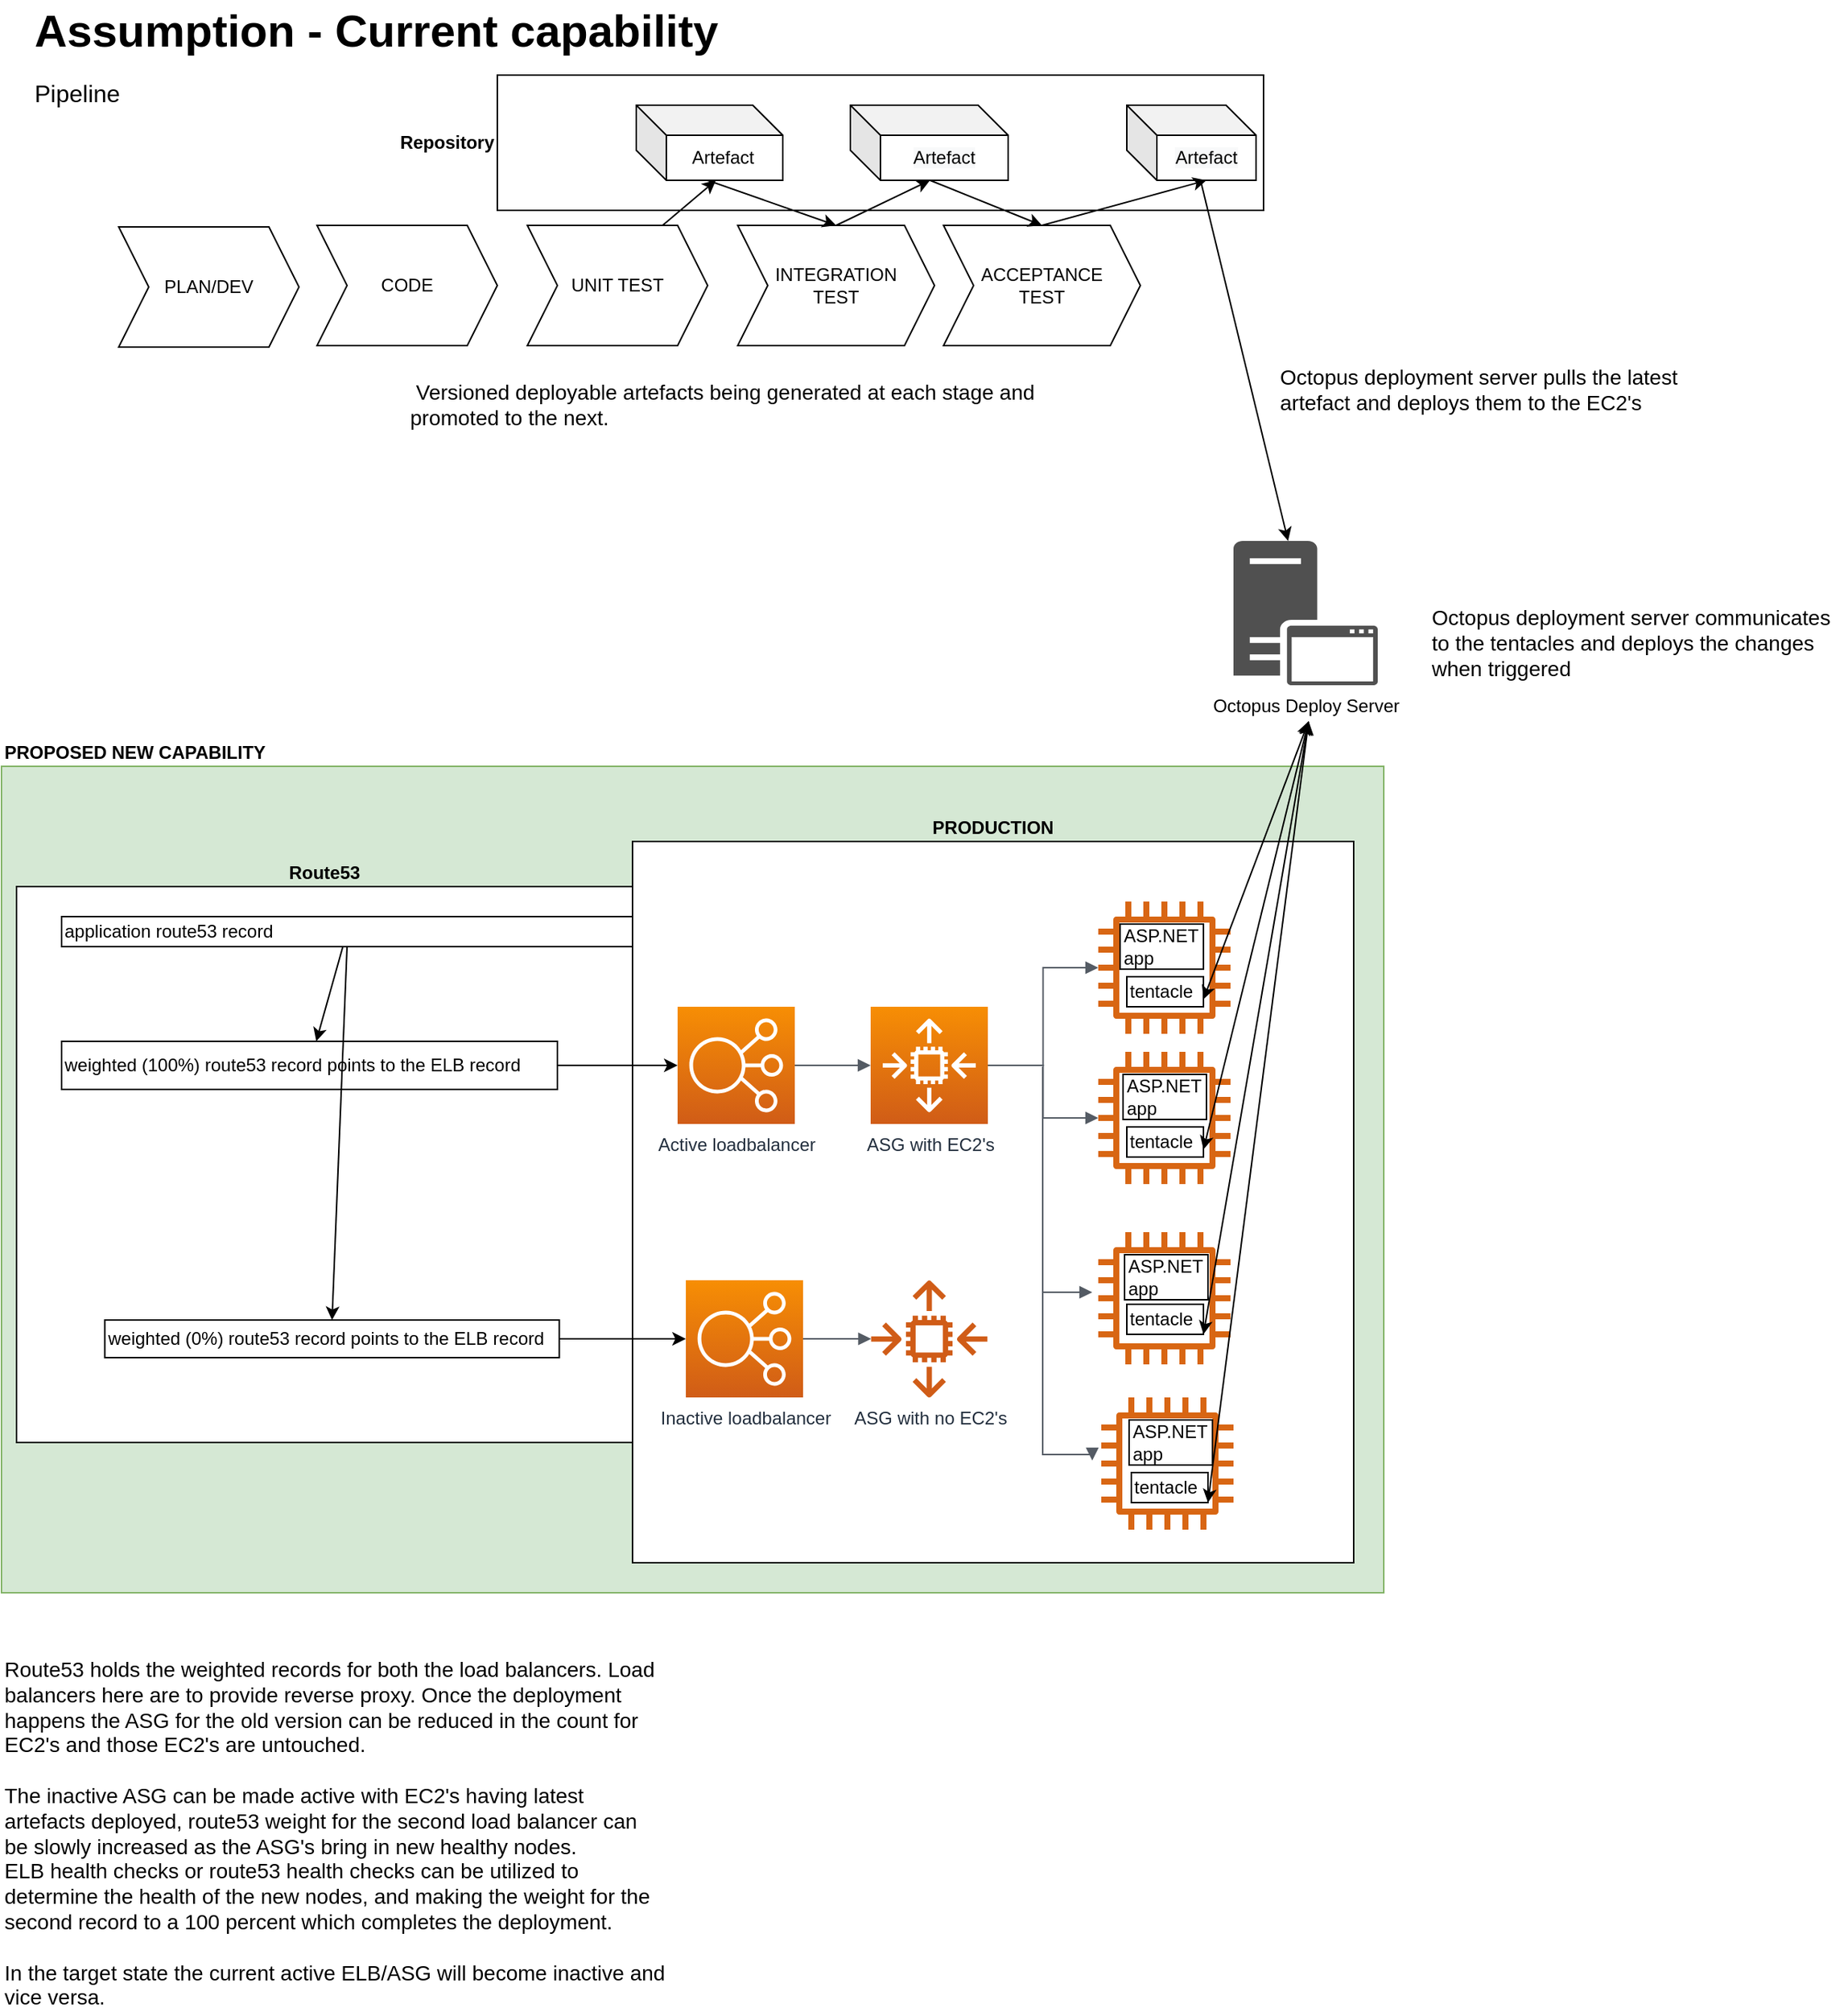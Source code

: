 <mxfile version="13.7.7" type="github" pages="3">
  <diagram id="Ht1M8jgEwFfnCIfOTk4-" name="Solution-1">
    <mxGraphModel dx="782" dy="469" grid="1" gridSize="10" guides="1" tooltips="1" connect="1" arrows="1" fold="1" page="1" pageScale="1" pageWidth="1169" pageHeight="827" math="0" shadow="0">
      <root>
        <mxCell id="0" />
        <mxCell id="1" parent="0" />
        <mxCell id="fXW_CVcF90TKpjmfVYOq-1" value="PROPOSED NEW CAPABILITY" style="rounded=0;whiteSpace=wrap;html=1;align=left;labelPosition=center;verticalLabelPosition=top;verticalAlign=bottom;fontStyle=1;fillColor=#d5e8d4;strokeColor=#82b366;" vertex="1" parent="1">
          <mxGeometry x="20" y="540" width="920" height="550" as="geometry" />
        </mxCell>
        <mxCell id="2vR9hvd_AX73qNvxzZPH-1" value="PRODUCTION" style="whiteSpace=wrap;html=1;aspect=fixed;align=center;fontStyle=1;labelPosition=center;verticalLabelPosition=top;verticalAlign=bottom;" vertex="1" parent="1">
          <mxGeometry x="440" y="590" width="480" height="480" as="geometry" />
        </mxCell>
        <mxCell id="VLLBcXMZJe62vzT6Zpj2-23" value="Repository" style="rounded=0;whiteSpace=wrap;html=1;align=right;labelPosition=left;verticalLabelPosition=middle;verticalAlign=middle;fontStyle=1" vertex="1" parent="1">
          <mxGeometry x="350" y="80" width="510" height="90" as="geometry" />
        </mxCell>
        <mxCell id="-QjtrjUzRDEMRZ5MF8oH-47" value="Assumption - Current capability" style="text;html=1;resizable=0;points=[];autosize=1;align=left;verticalAlign=top;spacingTop=-4;fontSize=30;fontStyle=1" parent="1" vertex="1">
          <mxGeometry x="40" y="30" width="470" height="40" as="geometry" />
        </mxCell>
        <mxCell id="-QjtrjUzRDEMRZ5MF8oH-48" value="Pipeline" style="text;html=1;resizable=0;points=[];autosize=1;align=left;verticalAlign=top;spacingTop=-4;fontSize=16" parent="1" vertex="1">
          <mxGeometry x="40" y="80" width="70" height="20" as="geometry" />
        </mxCell>
        <mxCell id="VLLBcXMZJe62vzT6Zpj2-1" value="PLAN/DEV&lt;br&gt;" style="shape=step;perimeter=stepPerimeter;whiteSpace=wrap;html=1;fixedSize=1;" vertex="1" parent="1">
          <mxGeometry x="98" y="181" width="120" height="80" as="geometry" />
        </mxCell>
        <mxCell id="VLLBcXMZJe62vzT6Zpj2-2" value="CODE" style="shape=step;perimeter=stepPerimeter;whiteSpace=wrap;html=1;fixedSize=1;" vertex="1" parent="1">
          <mxGeometry x="230" y="180" width="120" height="80" as="geometry" />
        </mxCell>
        <mxCell id="VLLBcXMZJe62vzT6Zpj2-3" value="UNIT TEST" style="shape=step;perimeter=stepPerimeter;whiteSpace=wrap;html=1;fixedSize=1;" vertex="1" parent="1">
          <mxGeometry x="370" y="180" width="120" height="80" as="geometry" />
        </mxCell>
        <mxCell id="VLLBcXMZJe62vzT6Zpj2-4" value="INTEGRATION&lt;br&gt;TEST" style="shape=step;perimeter=stepPerimeter;whiteSpace=wrap;html=1;fixedSize=1;" vertex="1" parent="1">
          <mxGeometry x="510" y="180" width="131" height="80" as="geometry" />
        </mxCell>
        <mxCell id="VLLBcXMZJe62vzT6Zpj2-5" value="ACCEPTANCE&lt;br&gt;TEST" style="shape=step;perimeter=stepPerimeter;whiteSpace=wrap;html=1;fixedSize=1;" vertex="1" parent="1">
          <mxGeometry x="647" y="180" width="131" height="80" as="geometry" />
        </mxCell>
        <mxCell id="VLLBcXMZJe62vzT6Zpj2-6" value="Artefact&amp;nbsp;" style="shape=cube;whiteSpace=wrap;html=1;boundedLbl=1;backgroundOutline=1;darkOpacity=0.05;darkOpacity2=0.1;" vertex="1" parent="1">
          <mxGeometry x="442.5" y="100" width="97.5" height="50" as="geometry" />
        </mxCell>
        <mxCell id="VLLBcXMZJe62vzT6Zpj2-7" value="&#xa;&#xa;&lt;span style=&quot;color: rgb(0, 0, 0); font-family: helvetica; font-size: 12px; font-style: normal; font-weight: 400; letter-spacing: normal; text-align: center; text-indent: 0px; text-transform: none; word-spacing: 0px; background-color: rgb(248, 249, 250); display: inline; float: none;&quot;&gt;Artefact&lt;/span&gt;&#xa;&#xa;" style="shape=cube;whiteSpace=wrap;html=1;boundedLbl=1;backgroundOutline=1;darkOpacity=0.05;darkOpacity2=0.1;" vertex="1" parent="1">
          <mxGeometry x="585" y="100" width="105" height="50" as="geometry" />
        </mxCell>
        <mxCell id="VLLBcXMZJe62vzT6Zpj2-8" value="&#xa;&#xa;&lt;span style=&quot;color: rgb(0, 0, 0); font-family: helvetica; font-size: 12px; font-style: normal; font-weight: 400; letter-spacing: normal; text-align: center; text-indent: 0px; text-transform: none; word-spacing: 0px; background-color: rgb(248, 249, 250); display: inline; float: none;&quot;&gt;Artefact&lt;/span&gt;&#xa;&#xa;" style="shape=cube;whiteSpace=wrap;html=1;boundedLbl=1;backgroundOutline=1;darkOpacity=0.05;darkOpacity2=0.1;" vertex="1" parent="1">
          <mxGeometry x="769" y="100" width="86" height="50" as="geometry" />
        </mxCell>
        <mxCell id="VLLBcXMZJe62vzT6Zpj2-25" value="" style="endArrow=classic;html=1;strokeColor=#000000;exitX=0.75;exitY=0;exitDx=0;exitDy=0;entryX=0;entryY=0;entryDx=53;entryDy=50;entryPerimeter=0;" edge="1" parent="1" source="VLLBcXMZJe62vzT6Zpj2-3" target="VLLBcXMZJe62vzT6Zpj2-6">
          <mxGeometry width="50" height="50" relative="1" as="geometry">
            <mxPoint x="470" y="250" as="sourcePoint" />
            <mxPoint x="520" y="200" as="targetPoint" />
          </mxGeometry>
        </mxCell>
        <mxCell id="VLLBcXMZJe62vzT6Zpj2-26" value="" style="endArrow=classic;html=1;strokeColor=#000000;entryX=0.5;entryY=0;entryDx=0;entryDy=0;" edge="1" parent="1" target="VLLBcXMZJe62vzT6Zpj2-4">
          <mxGeometry width="50" height="50" relative="1" as="geometry">
            <mxPoint x="490" y="150" as="sourcePoint" />
            <mxPoint x="520" y="200" as="targetPoint" />
          </mxGeometry>
        </mxCell>
        <mxCell id="VLLBcXMZJe62vzT6Zpj2-27" value="" style="endArrow=classic;html=1;strokeColor=#000000;exitX=0.5;exitY=0;exitDx=0;exitDy=0;entryX=0;entryY=0;entryDx=53;entryDy=50;entryPerimeter=0;" edge="1" parent="1" source="VLLBcXMZJe62vzT6Zpj2-4" target="VLLBcXMZJe62vzT6Zpj2-7">
          <mxGeometry width="50" height="50" relative="1" as="geometry">
            <mxPoint x="470" y="250" as="sourcePoint" />
            <mxPoint x="520" y="200" as="targetPoint" />
          </mxGeometry>
        </mxCell>
        <mxCell id="VLLBcXMZJe62vzT6Zpj2-28" value="" style="endArrow=classic;html=1;strokeColor=#000000;exitX=0;exitY=0;exitDx=53;exitDy=50;entryX=0.5;entryY=0;entryDx=0;entryDy=0;exitPerimeter=0;" edge="1" parent="1" source="VLLBcXMZJe62vzT6Zpj2-7" target="VLLBcXMZJe62vzT6Zpj2-5">
          <mxGeometry width="50" height="50" relative="1" as="geometry">
            <mxPoint x="470" y="250" as="sourcePoint" />
            <mxPoint x="520" y="200" as="targetPoint" />
          </mxGeometry>
        </mxCell>
        <mxCell id="VLLBcXMZJe62vzT6Zpj2-29" value="" style="endArrow=classic;html=1;strokeColor=#000000;exitX=0.5;exitY=0;exitDx=0;exitDy=0;entryX=0;entryY=0;entryDx=53;entryDy=50;entryPerimeter=0;" edge="1" parent="1" source="VLLBcXMZJe62vzT6Zpj2-5" target="VLLBcXMZJe62vzT6Zpj2-8">
          <mxGeometry width="50" height="50" relative="1" as="geometry">
            <mxPoint x="470" y="250" as="sourcePoint" />
            <mxPoint x="520" y="200" as="targetPoint" />
          </mxGeometry>
        </mxCell>
        <mxCell id="VLLBcXMZJe62vzT6Zpj2-30" value="&amp;nbsp;Versioned deployable artefacts being generated at each stage and&amp;nbsp; promoted to the next." style="text;html=1;align=left;verticalAlign=top;spacingTop=-4;fontSize=14;labelBackgroundColor=none;whiteSpace=wrap;" vertex="1" parent="1">
          <mxGeometry x="290" y="280" width="449" height="70" as="geometry" />
        </mxCell>
        <mxCell id="VLLBcXMZJe62vzT6Zpj2-31" value="Octopus Deploy Server" style="pointerEvents=1;shadow=0;dashed=0;html=1;strokeColor=none;fillColor=#505050;labelPosition=center;verticalLabelPosition=bottom;verticalAlign=top;outlineConnect=0;align=center;shape=mxgraph.office.servers.application_server;" vertex="1" parent="1">
          <mxGeometry x="840" y="390" width="96" height="96" as="geometry" />
        </mxCell>
        <mxCell id="VLLBcXMZJe62vzT6Zpj2-32" value="" style="endArrow=classic;html=1;strokeColor=#000000;" edge="1" parent="1" source="VLLBcXMZJe62vzT6Zpj2-8" target="VLLBcXMZJe62vzT6Zpj2-31">
          <mxGeometry width="50" height="50" relative="1" as="geometry">
            <mxPoint x="540" y="350" as="sourcePoint" />
            <mxPoint x="590" y="300" as="targetPoint" />
          </mxGeometry>
        </mxCell>
        <mxCell id="VLLBcXMZJe62vzT6Zpj2-33" value="Octopus deployment server pulls the latest artefact and deploys them to the EC2&#39;s" style="text;html=1;align=left;verticalAlign=top;spacingTop=-4;fontSize=14;labelBackgroundColor=none;whiteSpace=wrap;rotation=0;" vertex="1" parent="1">
          <mxGeometry x="869" y="270" width="278" height="50" as="geometry" />
        </mxCell>
        <mxCell id="VLLBcXMZJe62vzT6Zpj2-34" value="" style="outlineConnect=0;fontColor=#232F3E;gradientColor=none;fillColor=#D86613;strokeColor=none;dashed=0;verticalLabelPosition=bottom;verticalAlign=top;align=center;html=1;fontSize=12;fontStyle=0;aspect=fixed;pointerEvents=1;shape=mxgraph.aws4.instance2;" vertex="1" parent="1">
          <mxGeometry x="750" y="630" width="88" height="88" as="geometry" />
        </mxCell>
        <mxCell id="VLLBcXMZJe62vzT6Zpj2-35" value="" style="outlineConnect=0;fontColor=#232F3E;gradientColor=none;fillColor=#D86613;strokeColor=none;dashed=0;verticalLabelPosition=bottom;verticalAlign=top;align=center;html=1;fontSize=12;fontStyle=0;aspect=fixed;pointerEvents=1;shape=mxgraph.aws4.instance2;" vertex="1" parent="1">
          <mxGeometry x="750" y="730" width="88" height="88" as="geometry" />
        </mxCell>
        <mxCell id="VLLBcXMZJe62vzT6Zpj2-36" value="" style="outlineConnect=0;fontColor=#232F3E;gradientColor=none;fillColor=#D86613;strokeColor=none;dashed=0;verticalLabelPosition=bottom;verticalAlign=top;align=center;html=1;fontSize=12;fontStyle=0;aspect=fixed;pointerEvents=1;shape=mxgraph.aws4.instance2;" vertex="1" parent="1">
          <mxGeometry x="750" y="850" width="88" height="88" as="geometry" />
        </mxCell>
        <mxCell id="VLLBcXMZJe62vzT6Zpj2-37" value="" style="outlineConnect=0;fontColor=#232F3E;gradientColor=none;fillColor=#D86613;strokeColor=none;dashed=0;verticalLabelPosition=bottom;verticalAlign=top;align=center;html=1;fontSize=12;fontStyle=0;aspect=fixed;pointerEvents=1;shape=mxgraph.aws4.instance2;" vertex="1" parent="1">
          <mxGeometry x="752" y="960" width="88" height="88" as="geometry" />
        </mxCell>
        <mxCell id="VLLBcXMZJe62vzT6Zpj2-40" value="tentacle" style="rounded=0;whiteSpace=wrap;html=1;align=left;" vertex="1" parent="1">
          <mxGeometry x="769" y="680" width="51" height="20" as="geometry" />
        </mxCell>
        <mxCell id="VLLBcXMZJe62vzT6Zpj2-42" value="&lt;span&gt;tentacle&lt;/span&gt;" style="rounded=0;whiteSpace=wrap;html=1;align=left;" vertex="1" parent="1">
          <mxGeometry x="769" y="780" width="51" height="20" as="geometry" />
        </mxCell>
        <mxCell id="VLLBcXMZJe62vzT6Zpj2-47" value="&lt;span&gt;tentacle&lt;/span&gt;" style="rounded=0;whiteSpace=wrap;html=1;align=left;" vertex="1" parent="1">
          <mxGeometry x="769" y="898" width="51" height="20" as="geometry" />
        </mxCell>
        <mxCell id="VLLBcXMZJe62vzT6Zpj2-49" value="&lt;span&gt;tentacle&lt;/span&gt;" style="rounded=0;whiteSpace=wrap;html=1;align=left;" vertex="1" parent="1">
          <mxGeometry x="772" y="1010" width="51" height="20" as="geometry" />
        </mxCell>
        <mxCell id="VLLBcXMZJe62vzT6Zpj2-50" value="" style="endArrow=classic;startArrow=classic;html=1;strokeColor=#000000;exitX=1;exitY=0.75;exitDx=0;exitDy=0;" edge="1" parent="1" source="VLLBcXMZJe62vzT6Zpj2-40">
          <mxGeometry width="50" height="50" relative="1" as="geometry">
            <mxPoint x="840" y="560" as="sourcePoint" />
            <mxPoint x="890" y="510" as="targetPoint" />
          </mxGeometry>
        </mxCell>
        <mxCell id="VLLBcXMZJe62vzT6Zpj2-51" value="" style="endArrow=classic;startArrow=classic;html=1;strokeColor=#000000;exitX=1;exitY=0.75;exitDx=0;exitDy=0;" edge="1" parent="1" source="VLLBcXMZJe62vzT6Zpj2-42">
          <mxGeometry width="50" height="50" relative="1" as="geometry">
            <mxPoint x="830" y="705" as="sourcePoint" />
            <mxPoint x="890" y="510" as="targetPoint" />
          </mxGeometry>
        </mxCell>
        <mxCell id="VLLBcXMZJe62vzT6Zpj2-52" value="" style="endArrow=classic;startArrow=classic;html=1;strokeColor=#000000;exitX=1;exitY=1;exitDx=0;exitDy=0;" edge="1" parent="1" source="VLLBcXMZJe62vzT6Zpj2-47">
          <mxGeometry width="50" height="50" relative="1" as="geometry">
            <mxPoint x="840" y="715" as="sourcePoint" />
            <mxPoint x="890" y="510" as="targetPoint" />
          </mxGeometry>
        </mxCell>
        <mxCell id="VLLBcXMZJe62vzT6Zpj2-53" value="" style="endArrow=classic;startArrow=classic;html=1;strokeColor=#000000;exitX=1;exitY=1;exitDx=0;exitDy=0;" edge="1" parent="1" source="VLLBcXMZJe62vzT6Zpj2-49">
          <mxGeometry width="50" height="50" relative="1" as="geometry">
            <mxPoint x="850" y="725" as="sourcePoint" />
            <mxPoint x="890" y="510" as="targetPoint" />
          </mxGeometry>
        </mxCell>
        <mxCell id="VLLBcXMZJe62vzT6Zpj2-55" value="Octopus deployment server communicates to the tentacles and deploys the changes when triggered" style="text;html=1;align=left;verticalAlign=top;spacingTop=-4;fontSize=14;labelBackgroundColor=none;whiteSpace=wrap;" vertex="1" parent="1">
          <mxGeometry x="970" y="430" width="278" height="60" as="geometry" />
        </mxCell>
        <mxCell id="VLLBcXMZJe62vzT6Zpj2-56" value="ASP.NET&lt;br&gt;app" style="rounded=0;whiteSpace=wrap;html=1;align=left;" vertex="1" parent="1">
          <mxGeometry x="764.5" y="645" width="55.5" height="30" as="geometry" />
        </mxCell>
        <mxCell id="VLLBcXMZJe62vzT6Zpj2-57" value="ASP.NET&lt;br&gt;app" style="rounded=0;whiteSpace=wrap;html=1;align=left;" vertex="1" parent="1">
          <mxGeometry x="766.5" y="745" width="55.5" height="30" as="geometry" />
        </mxCell>
        <mxCell id="VLLBcXMZJe62vzT6Zpj2-58" value="ASP.NET&lt;br&gt;app" style="rounded=0;whiteSpace=wrap;html=1;align=left;" vertex="1" parent="1">
          <mxGeometry x="767.5" y="865" width="55.5" height="30" as="geometry" />
        </mxCell>
        <mxCell id="VLLBcXMZJe62vzT6Zpj2-59" value="ASP.NET&lt;br&gt;app" style="rounded=0;whiteSpace=wrap;html=1;align=left;" vertex="1" parent="1">
          <mxGeometry x="770.5" y="975" width="55.5" height="30" as="geometry" />
        </mxCell>
        <mxCell id="VLLBcXMZJe62vzT6Zpj2-60" value="ASG with EC2&#39;s" style="outlineConnect=0;fontColor=#232F3E;gradientColor=#F78E04;gradientDirection=north;fillColor=#D05C17;strokeColor=#ffffff;dashed=0;verticalLabelPosition=bottom;verticalAlign=top;align=center;html=1;fontSize=12;fontStyle=0;aspect=fixed;shape=mxgraph.aws4.resourceIcon;resIcon=mxgraph.aws4.auto_scaling2;" vertex="1" parent="1">
          <mxGeometry x="598.5" y="700" width="78" height="78" as="geometry" />
        </mxCell>
        <mxCell id="VLLBcXMZJe62vzT6Zpj2-61" value="ASG with no EC2&#39;s" style="outlineConnect=0;fontColor=#232F3E;gradientColor=none;fillColor=#D05C17;strokeColor=none;dashed=0;verticalLabelPosition=bottom;verticalAlign=top;align=center;html=1;fontSize=12;fontStyle=0;aspect=fixed;pointerEvents=1;shape=mxgraph.aws4.auto_scaling2;" vertex="1" parent="1">
          <mxGeometry x="598.5" y="882" width="78" height="78" as="geometry" />
        </mxCell>
        <mxCell id="VLLBcXMZJe62vzT6Zpj2-62" value="Active loadbalancer" style="outlineConnect=0;fontColor=#232F3E;gradientColor=#F78E04;gradientDirection=north;fillColor=#D05C17;strokeColor=#ffffff;dashed=0;verticalLabelPosition=bottom;verticalAlign=top;align=center;html=1;fontSize=12;fontStyle=0;aspect=fixed;shape=mxgraph.aws4.resourceIcon;resIcon=mxgraph.aws4.elastic_load_balancing;" vertex="1" parent="1">
          <mxGeometry x="470" y="700" width="78" height="78" as="geometry" />
        </mxCell>
        <mxCell id="VLLBcXMZJe62vzT6Zpj2-63" value="Inactive loadbalancer" style="outlineConnect=0;fontColor=#232F3E;gradientColor=#F78E04;gradientDirection=north;fillColor=#D05C17;strokeColor=#ffffff;dashed=0;verticalLabelPosition=bottom;verticalAlign=top;align=center;html=1;fontSize=12;fontStyle=0;aspect=fixed;shape=mxgraph.aws4.resourceIcon;resIcon=mxgraph.aws4.elastic_load_balancing;" vertex="1" parent="1">
          <mxGeometry x="475.5" y="882" width="78" height="78" as="geometry" />
        </mxCell>
        <mxCell id="VLLBcXMZJe62vzT6Zpj2-64" value="" style="edgeStyle=orthogonalEdgeStyle;html=1;endArrow=block;elbow=vertical;startArrow=none;endFill=1;strokeColor=#545B64;rounded=0;" edge="1" parent="1" source="VLLBcXMZJe62vzT6Zpj2-62" target="VLLBcXMZJe62vzT6Zpj2-60">
          <mxGeometry width="100" relative="1" as="geometry">
            <mxPoint x="480" y="810" as="sourcePoint" />
            <mxPoint x="580" y="810" as="targetPoint" />
          </mxGeometry>
        </mxCell>
        <mxCell id="VLLBcXMZJe62vzT6Zpj2-66" value="" style="edgeStyle=orthogonalEdgeStyle;html=1;endArrow=block;elbow=vertical;startArrow=none;endFill=1;strokeColor=#545B64;rounded=0;" edge="1" parent="1" source="VLLBcXMZJe62vzT6Zpj2-60" target="VLLBcXMZJe62vzT6Zpj2-34">
          <mxGeometry width="100" relative="1" as="geometry">
            <mxPoint x="710" y="660" as="sourcePoint" />
            <mxPoint x="760.5" y="660" as="targetPoint" />
          </mxGeometry>
        </mxCell>
        <mxCell id="VLLBcXMZJe62vzT6Zpj2-67" value="" style="edgeStyle=orthogonalEdgeStyle;html=1;endArrow=block;elbow=vertical;startArrow=none;endFill=1;strokeColor=#545B64;rounded=0;" edge="1" parent="1" source="VLLBcXMZJe62vzT6Zpj2-60" target="VLLBcXMZJe62vzT6Zpj2-35">
          <mxGeometry width="100" relative="1" as="geometry">
            <mxPoint x="710" y="790" as="sourcePoint" />
            <mxPoint x="760.5" y="790" as="targetPoint" />
          </mxGeometry>
        </mxCell>
        <mxCell id="VLLBcXMZJe62vzT6Zpj2-68" value="" style="edgeStyle=orthogonalEdgeStyle;html=1;endArrow=block;elbow=vertical;startArrow=none;endFill=1;strokeColor=#545B64;rounded=0;" edge="1" parent="1">
          <mxGeometry width="100" relative="1" as="geometry">
            <mxPoint x="713" y="740" as="sourcePoint" />
            <mxPoint x="746" y="890" as="targetPoint" />
            <Array as="points">
              <mxPoint x="713" y="890" />
            </Array>
          </mxGeometry>
        </mxCell>
        <mxCell id="VLLBcXMZJe62vzT6Zpj2-69" value="" style="edgeStyle=orthogonalEdgeStyle;html=1;endArrow=block;elbow=vertical;startArrow=none;endFill=1;strokeColor=#545B64;rounded=0;" edge="1" parent="1">
          <mxGeometry width="100" relative="1" as="geometry">
            <mxPoint x="713" y="740" as="sourcePoint" />
            <mxPoint x="746" y="1002" as="targetPoint" />
            <Array as="points">
              <mxPoint x="713" y="998" />
              <mxPoint x="746" y="998" />
            </Array>
          </mxGeometry>
        </mxCell>
        <mxCell id="VLLBcXMZJe62vzT6Zpj2-70" value="" style="edgeStyle=orthogonalEdgeStyle;html=1;endArrow=block;elbow=vertical;startArrow=none;endFill=1;strokeColor=#545B64;rounded=0;" edge="1" parent="1" source="VLLBcXMZJe62vzT6Zpj2-63" target="VLLBcXMZJe62vzT6Zpj2-61">
          <mxGeometry width="100" relative="1" as="geometry">
            <mxPoint x="558" y="749" as="sourcePoint" />
            <mxPoint x="608.5" y="749" as="targetPoint" />
          </mxGeometry>
        </mxCell>
        <mxCell id="VLLBcXMZJe62vzT6Zpj2-72" value="Route53" style="rounded=0;whiteSpace=wrap;html=1;align=center;fontStyle=1;labelPosition=center;verticalLabelPosition=top;verticalAlign=bottom;" vertex="1" parent="1">
          <mxGeometry x="30" y="620" width="410" height="370" as="geometry" />
        </mxCell>
        <mxCell id="VLLBcXMZJe62vzT6Zpj2-73" value="application route53 record" style="rounded=0;whiteSpace=wrap;html=1;align=left;" vertex="1" parent="1">
          <mxGeometry x="60" y="640" width="380" height="20" as="geometry" />
        </mxCell>
        <mxCell id="VLLBcXMZJe62vzT6Zpj2-74" value="weighted (100%) route53 record points to the ELB record" style="rounded=0;whiteSpace=wrap;html=1;align=left;" vertex="1" parent="1">
          <mxGeometry x="60" y="723" width="330" height="32" as="geometry" />
        </mxCell>
        <mxCell id="VLLBcXMZJe62vzT6Zpj2-75" value="weighted (0%) route53 record points to the ELB record&amp;nbsp;" style="rounded=0;whiteSpace=wrap;html=1;align=left;" vertex="1" parent="1">
          <mxGeometry x="88.75" y="908.5" width="302.5" height="25" as="geometry" />
        </mxCell>
        <mxCell id="VLLBcXMZJe62vzT6Zpj2-76" value="" style="endArrow=classic;html=1;strokeColor=#000000;" edge="1" parent="1" source="VLLBcXMZJe62vzT6Zpj2-73" target="VLLBcXMZJe62vzT6Zpj2-74">
          <mxGeometry width="50" height="50" relative="1" as="geometry">
            <mxPoint x="170" y="850" as="sourcePoint" />
            <mxPoint x="220" y="800" as="targetPoint" />
          </mxGeometry>
        </mxCell>
        <mxCell id="VLLBcXMZJe62vzT6Zpj2-77" value="" style="endArrow=classic;html=1;strokeColor=#000000;entryX=0.5;entryY=0;entryDx=0;entryDy=0;" edge="1" parent="1" target="VLLBcXMZJe62vzT6Zpj2-75">
          <mxGeometry width="50" height="50" relative="1" as="geometry">
            <mxPoint x="250" y="660" as="sourcePoint" />
            <mxPoint x="220" y="800" as="targetPoint" />
          </mxGeometry>
        </mxCell>
        <mxCell id="VLLBcXMZJe62vzT6Zpj2-78" value="" style="endArrow=classic;html=1;strokeColor=#000000;exitX=1;exitY=0.5;exitDx=0;exitDy=0;" edge="1" parent="1" source="VLLBcXMZJe62vzT6Zpj2-74" target="VLLBcXMZJe62vzT6Zpj2-62">
          <mxGeometry width="50" height="50" relative="1" as="geometry">
            <mxPoint x="170" y="850" as="sourcePoint" />
            <mxPoint x="220" y="800" as="targetPoint" />
          </mxGeometry>
        </mxCell>
        <mxCell id="VLLBcXMZJe62vzT6Zpj2-79" value="" style="endArrow=classic;html=1;strokeColor=#000000;exitX=1;exitY=0.5;exitDx=0;exitDy=0;" edge="1" parent="1" source="VLLBcXMZJe62vzT6Zpj2-75" target="VLLBcXMZJe62vzT6Zpj2-63">
          <mxGeometry width="50" height="50" relative="1" as="geometry">
            <mxPoint x="170" y="850" as="sourcePoint" />
            <mxPoint x="220" y="800" as="targetPoint" />
          </mxGeometry>
        </mxCell>
        <mxCell id="VLLBcXMZJe62vzT6Zpj2-80" value="Route53 holds the weighted records for both the load balancers. Load balancers here are to provide reverse proxy. Once the deployment happens the ASG for the old version can be reduced in the count for EC2&#39;s and those EC2&#39;s are untouched.&lt;br&gt;&amp;nbsp;&lt;br&gt;The inactive ASG can be made active with EC2&#39;s having latest artefacts deployed, route53 weight for the second load balancer can be slowly increased as the ASG&#39;s bring in new healthy nodes.&lt;br&gt;ELB health checks or route53 health checks can be utilized to determine the health of the new nodes, and making the weight for the second record to a 100 percent which completes the deployment.&lt;br&gt;&lt;br&gt;In the target state the current active ELB/ASG will become inactive and vice versa." style="text;html=1;align=left;verticalAlign=top;spacingTop=-4;fontSize=14;labelBackgroundColor=none;whiteSpace=wrap;" vertex="1" parent="1">
          <mxGeometry x="20" y="1130" width="442" height="230" as="geometry" />
        </mxCell>
      </root>
    </mxGraphModel>
  </diagram>
  <diagram id="o0zNAadzB0BZ8VcfFKXI" name="Solution-2">
    <mxGraphModel dx="1609" dy="469" grid="1" gridSize="10" guides="1" tooltips="1" connect="1" arrows="1" fold="1" page="1" pageScale="1" pageWidth="827" pageHeight="1169" math="0" shadow="0">
      <root>
        <mxCell id="WI4aho6z8Xlh3h6VnirR-0" />
        <mxCell id="WI4aho6z8Xlh3h6VnirR-1" parent="WI4aho6z8Xlh3h6VnirR-0" />
        <mxCell id="3R_JWn4JY1JE9I3gfPVz-0" value="PROPOSED NEW CAPABILITY" style="rounded=0;whiteSpace=wrap;html=1;align=left;labelPosition=center;verticalLabelPosition=top;verticalAlign=bottom;fontStyle=1;fillColor=#d5e8d4;strokeColor=#82b366;" vertex="1" parent="WI4aho6z8Xlh3h6VnirR-1">
          <mxGeometry x="-10" y="580" width="1440" height="1100" as="geometry" />
        </mxCell>
        <mxCell id="6uLMOf0LNQOtZFtZwsxx-2" value="DATA LAYER" style="whiteSpace=wrap;html=1;aspect=fixed;align=center;labelPosition=center;verticalLabelPosition=top;verticalAlign=bottom;fontStyle=1" vertex="1" parent="WI4aho6z8Xlh3h6VnirR-1">
          <mxGeometry x="910" y="1200" width="460" height="460" as="geometry" />
        </mxCell>
        <mxCell id="o-yrnGxfnzRKcrf6nKjl-1" value="PRE-PROD" style="whiteSpace=wrap;html=1;aspect=fixed;align=center;fontStyle=1;labelPosition=center;verticalLabelPosition=top;verticalAlign=bottom;" vertex="1" parent="WI4aho6z8Xlh3h6VnirR-1">
          <mxGeometry x="460" y="1200" width="460" height="460" as="geometry" />
        </mxCell>
        <mxCell id="LQyiZ6LF-OjafbhPByDD-18" value="PRODUCTION" style="whiteSpace=wrap;html=1;aspect=fixed;align=center;fontStyle=1;labelPosition=center;verticalLabelPosition=top;verticalAlign=bottom;" vertex="1" parent="WI4aho6z8Xlh3h6VnirR-1">
          <mxGeometry x="460" y="620" width="460" height="460" as="geometry" />
        </mxCell>
        <mxCell id="O7zRid36dls9oC1l155X-0" value="Repository" style="rounded=0;whiteSpace=wrap;html=1;align=right;labelPosition=left;verticalLabelPosition=middle;verticalAlign=middle;fontStyle=1" vertex="1" parent="WI4aho6z8Xlh3h6VnirR-1">
          <mxGeometry x="350" y="80" width="510" height="90" as="geometry" />
        </mxCell>
        <mxCell id="O7zRid36dls9oC1l155X-1" value="Assumption - Current capability" style="text;html=1;resizable=0;points=[];autosize=1;align=left;verticalAlign=top;spacingTop=-4;fontSize=30;fontStyle=1" vertex="1" parent="WI4aho6z8Xlh3h6VnirR-1">
          <mxGeometry x="40" y="30" width="470" height="40" as="geometry" />
        </mxCell>
        <mxCell id="O7zRid36dls9oC1l155X-2" value="Pipeline" style="text;html=1;resizable=0;points=[];autosize=1;align=left;verticalAlign=top;spacingTop=-4;fontSize=16" vertex="1" parent="WI4aho6z8Xlh3h6VnirR-1">
          <mxGeometry x="40" y="80" width="70" height="20" as="geometry" />
        </mxCell>
        <mxCell id="O7zRid36dls9oC1l155X-4" value="PLAN/DEV&lt;br&gt;" style="shape=step;perimeter=stepPerimeter;whiteSpace=wrap;html=1;fixedSize=1;" vertex="1" parent="WI4aho6z8Xlh3h6VnirR-1">
          <mxGeometry x="98" y="181" width="120" height="80" as="geometry" />
        </mxCell>
        <mxCell id="O7zRid36dls9oC1l155X-5" value="CODE" style="shape=step;perimeter=stepPerimeter;whiteSpace=wrap;html=1;fixedSize=1;" vertex="1" parent="WI4aho6z8Xlh3h6VnirR-1">
          <mxGeometry x="230" y="180" width="120" height="80" as="geometry" />
        </mxCell>
        <mxCell id="O7zRid36dls9oC1l155X-6" value="UNIT TEST" style="shape=step;perimeter=stepPerimeter;whiteSpace=wrap;html=1;fixedSize=1;" vertex="1" parent="WI4aho6z8Xlh3h6VnirR-1">
          <mxGeometry x="370" y="180" width="120" height="80" as="geometry" />
        </mxCell>
        <mxCell id="O7zRid36dls9oC1l155X-7" value="INTEGRATION&lt;br&gt;TEST" style="shape=step;perimeter=stepPerimeter;whiteSpace=wrap;html=1;fixedSize=1;" vertex="1" parent="WI4aho6z8Xlh3h6VnirR-1">
          <mxGeometry x="510" y="180" width="131" height="80" as="geometry" />
        </mxCell>
        <mxCell id="O7zRid36dls9oC1l155X-8" value="ACCEPTANCE&lt;br&gt;TEST" style="shape=step;perimeter=stepPerimeter;whiteSpace=wrap;html=1;fixedSize=1;" vertex="1" parent="WI4aho6z8Xlh3h6VnirR-1">
          <mxGeometry x="647" y="180" width="131" height="80" as="geometry" />
        </mxCell>
        <mxCell id="O7zRid36dls9oC1l155X-9" value="Artefact&amp;nbsp;" style="shape=cube;whiteSpace=wrap;html=1;boundedLbl=1;backgroundOutline=1;darkOpacity=0.05;darkOpacity2=0.1;" vertex="1" parent="WI4aho6z8Xlh3h6VnirR-1">
          <mxGeometry x="442.5" y="100" width="97.5" height="50" as="geometry" />
        </mxCell>
        <mxCell id="O7zRid36dls9oC1l155X-10" value="&#xa;&#xa;&lt;span style=&quot;color: rgb(0, 0, 0); font-family: helvetica; font-size: 12px; font-style: normal; font-weight: 400; letter-spacing: normal; text-align: center; text-indent: 0px; text-transform: none; word-spacing: 0px; background-color: rgb(248, 249, 250); display: inline; float: none;&quot;&gt;Artefact&lt;/span&gt;&#xa;&#xa;" style="shape=cube;whiteSpace=wrap;html=1;boundedLbl=1;backgroundOutline=1;darkOpacity=0.05;darkOpacity2=0.1;" vertex="1" parent="WI4aho6z8Xlh3h6VnirR-1">
          <mxGeometry x="585" y="100" width="105" height="50" as="geometry" />
        </mxCell>
        <mxCell id="O7zRid36dls9oC1l155X-11" value="&#xa;&#xa;&lt;span style=&quot;color: rgb(0, 0, 0); font-family: helvetica; font-size: 12px; font-style: normal; font-weight: 400; letter-spacing: normal; text-align: center; text-indent: 0px; text-transform: none; word-spacing: 0px; background-color: rgb(248, 249, 250); display: inline; float: none;&quot;&gt;Artefact&lt;/span&gt;&#xa;&#xa;" style="shape=cube;whiteSpace=wrap;html=1;boundedLbl=1;backgroundOutline=1;darkOpacity=0.05;darkOpacity2=0.1;" vertex="1" parent="WI4aho6z8Xlh3h6VnirR-1">
          <mxGeometry x="769" y="100" width="86" height="50" as="geometry" />
        </mxCell>
        <mxCell id="O7zRid36dls9oC1l155X-12" value="" style="endArrow=classic;html=1;strokeColor=#000000;exitX=0.75;exitY=0;exitDx=0;exitDy=0;entryX=0;entryY=0;entryDx=53;entryDy=50;entryPerimeter=0;" edge="1" parent="WI4aho6z8Xlh3h6VnirR-1" source="O7zRid36dls9oC1l155X-6" target="O7zRid36dls9oC1l155X-9">
          <mxGeometry width="50" height="50" relative="1" as="geometry">
            <mxPoint x="470" y="250" as="sourcePoint" />
            <mxPoint x="520" y="200" as="targetPoint" />
          </mxGeometry>
        </mxCell>
        <mxCell id="O7zRid36dls9oC1l155X-13" value="" style="endArrow=classic;html=1;strokeColor=#000000;entryX=0.5;entryY=0;entryDx=0;entryDy=0;" edge="1" parent="WI4aho6z8Xlh3h6VnirR-1" target="O7zRid36dls9oC1l155X-7">
          <mxGeometry width="50" height="50" relative="1" as="geometry">
            <mxPoint x="490" y="150" as="sourcePoint" />
            <mxPoint x="520" y="200" as="targetPoint" />
          </mxGeometry>
        </mxCell>
        <mxCell id="O7zRid36dls9oC1l155X-14" value="" style="endArrow=classic;html=1;strokeColor=#000000;exitX=0.5;exitY=0;exitDx=0;exitDy=0;entryX=0;entryY=0;entryDx=53;entryDy=50;entryPerimeter=0;" edge="1" parent="WI4aho6z8Xlh3h6VnirR-1" source="O7zRid36dls9oC1l155X-7" target="O7zRid36dls9oC1l155X-10">
          <mxGeometry width="50" height="50" relative="1" as="geometry">
            <mxPoint x="470" y="250" as="sourcePoint" />
            <mxPoint x="520" y="200" as="targetPoint" />
          </mxGeometry>
        </mxCell>
        <mxCell id="O7zRid36dls9oC1l155X-15" value="" style="endArrow=classic;html=1;strokeColor=#000000;exitX=0;exitY=0;exitDx=53;exitDy=50;entryX=0.5;entryY=0;entryDx=0;entryDy=0;exitPerimeter=0;" edge="1" parent="WI4aho6z8Xlh3h6VnirR-1" source="O7zRid36dls9oC1l155X-10" target="O7zRid36dls9oC1l155X-8">
          <mxGeometry width="50" height="50" relative="1" as="geometry">
            <mxPoint x="470" y="250" as="sourcePoint" />
            <mxPoint x="520" y="200" as="targetPoint" />
          </mxGeometry>
        </mxCell>
        <mxCell id="O7zRid36dls9oC1l155X-16" value="" style="endArrow=classic;html=1;strokeColor=#000000;exitX=0.5;exitY=0;exitDx=0;exitDy=0;entryX=0;entryY=0;entryDx=53;entryDy=50;entryPerimeter=0;" edge="1" parent="WI4aho6z8Xlh3h6VnirR-1" source="O7zRid36dls9oC1l155X-8" target="O7zRid36dls9oC1l155X-11">
          <mxGeometry width="50" height="50" relative="1" as="geometry">
            <mxPoint x="470" y="250" as="sourcePoint" />
            <mxPoint x="520" y="200" as="targetPoint" />
          </mxGeometry>
        </mxCell>
        <mxCell id="O7zRid36dls9oC1l155X-17" value="&amp;nbsp;Versioned deployable artefacts being generated at each stage and&amp;nbsp; promoted to the next." style="text;html=1;align=left;verticalAlign=top;spacingTop=-4;fontSize=14;labelBackgroundColor=none;whiteSpace=wrap;" vertex="1" parent="WI4aho6z8Xlh3h6VnirR-1">
          <mxGeometry x="290" y="280" width="449" height="70" as="geometry" />
        </mxCell>
        <mxCell id="O7zRid36dls9oC1l155X-18" value="Octopus Deploy Server" style="pointerEvents=1;shadow=0;dashed=0;html=1;strokeColor=none;fillColor=#505050;labelPosition=center;verticalLabelPosition=bottom;verticalAlign=top;outlineConnect=0;align=center;shape=mxgraph.office.servers.application_server;" vertex="1" parent="WI4aho6z8Xlh3h6VnirR-1">
          <mxGeometry x="840" y="390" width="96" height="96" as="geometry" />
        </mxCell>
        <mxCell id="O7zRid36dls9oC1l155X-19" value="" style="endArrow=classic;html=1;strokeColor=#000000;" edge="1" parent="WI4aho6z8Xlh3h6VnirR-1" source="O7zRid36dls9oC1l155X-11" target="O7zRid36dls9oC1l155X-18">
          <mxGeometry width="50" height="50" relative="1" as="geometry">
            <mxPoint x="540" y="350" as="sourcePoint" />
            <mxPoint x="590" y="300" as="targetPoint" />
          </mxGeometry>
        </mxCell>
        <mxCell id="O7zRid36dls9oC1l155X-20" value="Octopus deployment server pulls the latest artefact and deploys them to the EC2&#39;s" style="text;html=1;align=left;verticalAlign=top;spacingTop=-4;fontSize=14;labelBackgroundColor=none;whiteSpace=wrap;rotation=0;" vertex="1" parent="WI4aho6z8Xlh3h6VnirR-1">
          <mxGeometry x="869" y="270" width="278" height="50" as="geometry" />
        </mxCell>
        <mxCell id="O7zRid36dls9oC1l155X-21" value="" style="outlineConnect=0;fontColor=#232F3E;gradientColor=none;fillColor=#D86613;strokeColor=none;dashed=0;verticalLabelPosition=bottom;verticalAlign=top;align=center;html=1;fontSize=12;fontStyle=0;aspect=fixed;pointerEvents=1;shape=mxgraph.aws4.instance2;" vertex="1" parent="WI4aho6z8Xlh3h6VnirR-1">
          <mxGeometry x="750" y="630" width="88" height="88" as="geometry" />
        </mxCell>
        <mxCell id="O7zRid36dls9oC1l155X-22" value="" style="outlineConnect=0;fontColor=#232F3E;gradientColor=none;fillColor=#D86613;strokeColor=none;dashed=0;verticalLabelPosition=bottom;verticalAlign=top;align=center;html=1;fontSize=12;fontStyle=0;aspect=fixed;pointerEvents=1;shape=mxgraph.aws4.instance2;" vertex="1" parent="WI4aho6z8Xlh3h6VnirR-1">
          <mxGeometry x="750" y="730" width="88" height="88" as="geometry" />
        </mxCell>
        <mxCell id="O7zRid36dls9oC1l155X-23" value="" style="outlineConnect=0;fontColor=#232F3E;gradientColor=none;fillColor=#D86613;strokeColor=none;dashed=0;verticalLabelPosition=bottom;verticalAlign=top;align=center;html=1;fontSize=12;fontStyle=0;aspect=fixed;pointerEvents=1;shape=mxgraph.aws4.instance2;" vertex="1" parent="WI4aho6z8Xlh3h6VnirR-1">
          <mxGeometry x="750" y="850" width="88" height="88" as="geometry" />
        </mxCell>
        <mxCell id="O7zRid36dls9oC1l155X-24" value="" style="outlineConnect=0;fontColor=#232F3E;gradientColor=none;fillColor=#D86613;strokeColor=none;dashed=0;verticalLabelPosition=bottom;verticalAlign=top;align=center;html=1;fontSize=12;fontStyle=0;aspect=fixed;pointerEvents=1;shape=mxgraph.aws4.instance2;" vertex="1" parent="WI4aho6z8Xlh3h6VnirR-1">
          <mxGeometry x="752" y="960" width="88" height="88" as="geometry" />
        </mxCell>
        <mxCell id="O7zRid36dls9oC1l155X-25" value="tentacle" style="rounded=0;whiteSpace=wrap;html=1;align=left;" vertex="1" parent="WI4aho6z8Xlh3h6VnirR-1">
          <mxGeometry x="769" y="680" width="51" height="20" as="geometry" />
        </mxCell>
        <mxCell id="O7zRid36dls9oC1l155X-26" value="&lt;span&gt;tentacle&lt;/span&gt;" style="rounded=0;whiteSpace=wrap;html=1;align=left;" vertex="1" parent="WI4aho6z8Xlh3h6VnirR-1">
          <mxGeometry x="769" y="780" width="51" height="20" as="geometry" />
        </mxCell>
        <mxCell id="O7zRid36dls9oC1l155X-27" value="&lt;span&gt;tentacle&lt;/span&gt;" style="rounded=0;whiteSpace=wrap;html=1;align=left;" vertex="1" parent="WI4aho6z8Xlh3h6VnirR-1">
          <mxGeometry x="769" y="898" width="51" height="20" as="geometry" />
        </mxCell>
        <mxCell id="O7zRid36dls9oC1l155X-28" value="&lt;span&gt;tentacle&lt;/span&gt;" style="rounded=0;whiteSpace=wrap;html=1;align=left;" vertex="1" parent="WI4aho6z8Xlh3h6VnirR-1">
          <mxGeometry x="772" y="1010" width="51" height="20" as="geometry" />
        </mxCell>
        <mxCell id="O7zRid36dls9oC1l155X-29" value="" style="endArrow=classic;startArrow=classic;html=1;strokeColor=#000000;exitX=1;exitY=0.75;exitDx=0;exitDy=0;" edge="1" parent="WI4aho6z8Xlh3h6VnirR-1" source="O7zRid36dls9oC1l155X-25">
          <mxGeometry width="50" height="50" relative="1" as="geometry">
            <mxPoint x="840" y="560" as="sourcePoint" />
            <mxPoint x="890" y="510" as="targetPoint" />
          </mxGeometry>
        </mxCell>
        <mxCell id="O7zRid36dls9oC1l155X-30" value="" style="endArrow=classic;startArrow=classic;html=1;strokeColor=#000000;exitX=1;exitY=0.75;exitDx=0;exitDy=0;" edge="1" parent="WI4aho6z8Xlh3h6VnirR-1" source="O7zRid36dls9oC1l155X-26">
          <mxGeometry width="50" height="50" relative="1" as="geometry">
            <mxPoint x="830" y="705" as="sourcePoint" />
            <mxPoint x="890" y="510" as="targetPoint" />
          </mxGeometry>
        </mxCell>
        <mxCell id="O7zRid36dls9oC1l155X-31" value="" style="endArrow=classic;startArrow=classic;html=1;strokeColor=#000000;exitX=1;exitY=1;exitDx=0;exitDy=0;" edge="1" parent="WI4aho6z8Xlh3h6VnirR-1" source="O7zRid36dls9oC1l155X-27">
          <mxGeometry width="50" height="50" relative="1" as="geometry">
            <mxPoint x="840" y="715" as="sourcePoint" />
            <mxPoint x="890" y="510" as="targetPoint" />
          </mxGeometry>
        </mxCell>
        <mxCell id="O7zRid36dls9oC1l155X-32" value="" style="endArrow=classic;startArrow=classic;html=1;strokeColor=#000000;exitX=1;exitY=1;exitDx=0;exitDy=0;" edge="1" parent="WI4aho6z8Xlh3h6VnirR-1" source="O7zRid36dls9oC1l155X-28">
          <mxGeometry width="50" height="50" relative="1" as="geometry">
            <mxPoint x="850" y="725" as="sourcePoint" />
            <mxPoint x="890" y="510" as="targetPoint" />
          </mxGeometry>
        </mxCell>
        <mxCell id="O7zRid36dls9oC1l155X-33" value="Octopus deployment server communicates to the tentacles and deploys the changes when triggered" style="text;html=1;align=left;verticalAlign=top;spacingTop=-4;fontSize=14;labelBackgroundColor=none;whiteSpace=wrap;" vertex="1" parent="WI4aho6z8Xlh3h6VnirR-1">
          <mxGeometry x="920" y="510" width="278" height="60" as="geometry" />
        </mxCell>
        <mxCell id="O7zRid36dls9oC1l155X-34" value="ASP.NET&lt;br&gt;app" style="rounded=0;whiteSpace=wrap;html=1;align=left;" vertex="1" parent="WI4aho6z8Xlh3h6VnirR-1">
          <mxGeometry x="764.5" y="645" width="55.5" height="30" as="geometry" />
        </mxCell>
        <mxCell id="O7zRid36dls9oC1l155X-35" value="ASP.NET&lt;br&gt;app" style="rounded=0;whiteSpace=wrap;html=1;align=left;" vertex="1" parent="WI4aho6z8Xlh3h6VnirR-1">
          <mxGeometry x="766.5" y="745" width="55.5" height="30" as="geometry" />
        </mxCell>
        <mxCell id="O7zRid36dls9oC1l155X-36" value="ASP.NET&lt;br&gt;app" style="rounded=0;whiteSpace=wrap;html=1;align=left;" vertex="1" parent="WI4aho6z8Xlh3h6VnirR-1">
          <mxGeometry x="767.5" y="865" width="55.5" height="30" as="geometry" />
        </mxCell>
        <mxCell id="O7zRid36dls9oC1l155X-37" value="ASP.NET&lt;br&gt;app" style="rounded=0;whiteSpace=wrap;html=1;align=left;" vertex="1" parent="WI4aho6z8Xlh3h6VnirR-1">
          <mxGeometry x="770.5" y="975" width="55.5" height="30" as="geometry" />
        </mxCell>
        <mxCell id="O7zRid36dls9oC1l155X-38" value="ASG with EC2&#39;s" style="outlineConnect=0;fontColor=#232F3E;gradientColor=#F78E04;gradientDirection=north;fillColor=#D05C17;strokeColor=#ffffff;dashed=0;verticalLabelPosition=bottom;verticalAlign=top;align=center;html=1;fontSize=12;fontStyle=0;aspect=fixed;shape=mxgraph.aws4.resourceIcon;resIcon=mxgraph.aws4.auto_scaling2;" vertex="1" parent="WI4aho6z8Xlh3h6VnirR-1">
          <mxGeometry x="612" y="700" width="78" height="78" as="geometry" />
        </mxCell>
        <mxCell id="O7zRid36dls9oC1l155X-40" value="Active loadbalancer" style="outlineConnect=0;fontColor=#232F3E;gradientColor=#F78E04;gradientDirection=north;fillColor=#D05C17;strokeColor=#ffffff;dashed=0;verticalLabelPosition=bottom;verticalAlign=top;align=center;html=1;fontSize=12;fontStyle=0;aspect=fixed;shape=mxgraph.aws4.resourceIcon;resIcon=mxgraph.aws4.elastic_load_balancing;" vertex="1" parent="WI4aho6z8Xlh3h6VnirR-1">
          <mxGeometry x="490" y="700" width="78" height="78" as="geometry" />
        </mxCell>
        <mxCell id="O7zRid36dls9oC1l155X-42" value="" style="edgeStyle=orthogonalEdgeStyle;html=1;endArrow=block;elbow=vertical;startArrow=none;endFill=1;strokeColor=#545B64;rounded=0;" edge="1" parent="WI4aho6z8Xlh3h6VnirR-1" source="O7zRid36dls9oC1l155X-40" target="O7zRid36dls9oC1l155X-38">
          <mxGeometry width="100" relative="1" as="geometry">
            <mxPoint x="480" y="810" as="sourcePoint" />
            <mxPoint x="580" y="810" as="targetPoint" />
          </mxGeometry>
        </mxCell>
        <mxCell id="O7zRid36dls9oC1l155X-43" value="" style="edgeStyle=orthogonalEdgeStyle;html=1;endArrow=block;elbow=vertical;startArrow=none;endFill=1;strokeColor=#545B64;rounded=0;" edge="1" parent="WI4aho6z8Xlh3h6VnirR-1" source="O7zRid36dls9oC1l155X-38" target="O7zRid36dls9oC1l155X-21">
          <mxGeometry width="100" relative="1" as="geometry">
            <mxPoint x="710" y="660" as="sourcePoint" />
            <mxPoint x="760.5" y="660" as="targetPoint" />
          </mxGeometry>
        </mxCell>
        <mxCell id="O7zRid36dls9oC1l155X-44" value="" style="edgeStyle=orthogonalEdgeStyle;html=1;endArrow=block;elbow=vertical;startArrow=none;endFill=1;strokeColor=#545B64;rounded=0;" edge="1" parent="WI4aho6z8Xlh3h6VnirR-1" source="O7zRid36dls9oC1l155X-38" target="O7zRid36dls9oC1l155X-22">
          <mxGeometry width="100" relative="1" as="geometry">
            <mxPoint x="710" y="790" as="sourcePoint" />
            <mxPoint x="760.5" y="790" as="targetPoint" />
          </mxGeometry>
        </mxCell>
        <mxCell id="O7zRid36dls9oC1l155X-45" value="" style="edgeStyle=orthogonalEdgeStyle;html=1;endArrow=block;elbow=vertical;startArrow=none;endFill=1;strokeColor=#545B64;rounded=0;" edge="1" parent="WI4aho6z8Xlh3h6VnirR-1">
          <mxGeometry width="100" relative="1" as="geometry">
            <mxPoint x="713" y="740" as="sourcePoint" />
            <mxPoint x="746" y="890" as="targetPoint" />
            <Array as="points">
              <mxPoint x="713" y="890" />
            </Array>
          </mxGeometry>
        </mxCell>
        <mxCell id="O7zRid36dls9oC1l155X-46" value="" style="edgeStyle=orthogonalEdgeStyle;html=1;endArrow=block;elbow=vertical;startArrow=none;endFill=1;strokeColor=#545B64;rounded=0;" edge="1" parent="WI4aho6z8Xlh3h6VnirR-1">
          <mxGeometry width="100" relative="1" as="geometry">
            <mxPoint x="713" y="740" as="sourcePoint" />
            <mxPoint x="746" y="1002" as="targetPoint" />
            <Array as="points">
              <mxPoint x="713" y="998" />
              <mxPoint x="746" y="998" />
            </Array>
          </mxGeometry>
        </mxCell>
        <mxCell id="O7zRid36dls9oC1l155X-48" value="Route53" style="rounded=0;whiteSpace=wrap;html=1;align=center;fontStyle=1;labelPosition=center;verticalLabelPosition=top;verticalAlign=bottom;" vertex="1" parent="WI4aho6z8Xlh3h6VnirR-1">
          <mxGeometry x="30" y="620" width="420" height="930" as="geometry" />
        </mxCell>
        <mxCell id="O7zRid36dls9oC1l155X-49" value="application route53 record" style="rounded=0;whiteSpace=wrap;html=1;align=left;" vertex="1" parent="WI4aho6z8Xlh3h6VnirR-1">
          <mxGeometry x="60" y="640" width="380" height="20" as="geometry" />
        </mxCell>
        <mxCell id="O7zRid36dls9oC1l155X-50" value="route53 record points to the ELB record" style="rounded=0;whiteSpace=wrap;html=1;align=left;" vertex="1" parent="WI4aho6z8Xlh3h6VnirR-1">
          <mxGeometry x="98" y="723" width="330" height="32" as="geometry" />
        </mxCell>
        <mxCell id="O7zRid36dls9oC1l155X-52" value="" style="endArrow=classic;html=1;strokeColor=#000000;" edge="1" parent="WI4aho6z8Xlh3h6VnirR-1" source="O7zRid36dls9oC1l155X-49" target="O7zRid36dls9oC1l155X-50">
          <mxGeometry width="50" height="50" relative="1" as="geometry">
            <mxPoint x="170" y="850" as="sourcePoint" />
            <mxPoint x="220" y="800" as="targetPoint" />
          </mxGeometry>
        </mxCell>
        <mxCell id="O7zRid36dls9oC1l155X-54" value="" style="endArrow=classic;html=1;strokeColor=#000000;exitX=1;exitY=0.5;exitDx=0;exitDy=0;" edge="1" parent="WI4aho6z8Xlh3h6VnirR-1" source="O7zRid36dls9oC1l155X-50" target="O7zRid36dls9oC1l155X-40">
          <mxGeometry width="50" height="50" relative="1" as="geometry">
            <mxPoint x="170" y="850" as="sourcePoint" />
            <mxPoint x="220" y="800" as="targetPoint" />
          </mxGeometry>
        </mxCell>
        <mxCell id="LQyiZ6LF-OjafbhPByDD-19" value="" style="outlineConnect=0;fontColor=#232F3E;gradientColor=none;fillColor=#D86613;strokeColor=none;dashed=0;verticalLabelPosition=bottom;verticalAlign=top;align=center;html=1;fontSize=12;fontStyle=0;aspect=fixed;pointerEvents=1;shape=mxgraph.aws4.instance2;" vertex="1" parent="WI4aho6z8Xlh3h6VnirR-1">
          <mxGeometry x="769" y="1230" width="88" height="88" as="geometry" />
        </mxCell>
        <mxCell id="LQyiZ6LF-OjafbhPByDD-20" value="" style="outlineConnect=0;fontColor=#232F3E;gradientColor=none;fillColor=#D86613;strokeColor=none;dashed=0;verticalLabelPosition=bottom;verticalAlign=top;align=center;html=1;fontSize=12;fontStyle=0;aspect=fixed;pointerEvents=1;shape=mxgraph.aws4.instance2;" vertex="1" parent="WI4aho6z8Xlh3h6VnirR-1">
          <mxGeometry x="768" y="1330" width="90" height="90" as="geometry" />
        </mxCell>
        <mxCell id="LQyiZ6LF-OjafbhPByDD-21" value="" style="outlineConnect=0;fontColor=#232F3E;gradientColor=none;fillColor=#D86613;strokeColor=none;dashed=0;verticalLabelPosition=bottom;verticalAlign=top;align=center;html=1;fontSize=12;fontStyle=0;aspect=fixed;pointerEvents=1;shape=mxgraph.aws4.instance2;" vertex="1" parent="WI4aho6z8Xlh3h6VnirR-1">
          <mxGeometry x="769" y="1450" width="88" height="88" as="geometry" />
        </mxCell>
        <mxCell id="LQyiZ6LF-OjafbhPByDD-22" value="" style="outlineConnect=0;fontColor=#232F3E;gradientColor=none;fillColor=#D86613;strokeColor=none;dashed=0;verticalLabelPosition=bottom;verticalAlign=top;align=center;html=1;fontSize=12;fontStyle=0;aspect=fixed;pointerEvents=1;shape=mxgraph.aws4.instance2;" vertex="1" parent="WI4aho6z8Xlh3h6VnirR-1">
          <mxGeometry x="769" y="1560" width="88" height="88" as="geometry" />
        </mxCell>
        <mxCell id="LQyiZ6LF-OjafbhPByDD-23" value="tentacle" style="rounded=0;whiteSpace=wrap;html=1;align=left;" vertex="1" parent="WI4aho6z8Xlh3h6VnirR-1">
          <mxGeometry x="788" y="1280" width="51" height="20" as="geometry" />
        </mxCell>
        <mxCell id="LQyiZ6LF-OjafbhPByDD-24" value="&lt;span&gt;tentacle&lt;/span&gt;" style="rounded=0;whiteSpace=wrap;html=1;align=left;" vertex="1" parent="WI4aho6z8Xlh3h6VnirR-1">
          <mxGeometry x="787" y="1380" width="51" height="20" as="geometry" />
        </mxCell>
        <mxCell id="LQyiZ6LF-OjafbhPByDD-25" value="&lt;span&gt;tentacle&lt;/span&gt;" style="rounded=0;whiteSpace=wrap;html=1;align=left;" vertex="1" parent="WI4aho6z8Xlh3h6VnirR-1">
          <mxGeometry x="785" y="1498" width="51" height="20" as="geometry" />
        </mxCell>
        <mxCell id="LQyiZ6LF-OjafbhPByDD-26" value="&lt;span&gt;tentacle&lt;/span&gt;" style="rounded=0;whiteSpace=wrap;html=1;align=left;" vertex="1" parent="WI4aho6z8Xlh3h6VnirR-1">
          <mxGeometry x="790" y="1610" width="51" height="20" as="geometry" />
        </mxCell>
        <mxCell id="LQyiZ6LF-OjafbhPByDD-27" value="ASP.NET&lt;br&gt;app" style="rounded=0;whiteSpace=wrap;html=1;align=left;" vertex="1" parent="WI4aho6z8Xlh3h6VnirR-1">
          <mxGeometry x="785.25" y="1245" width="55.5" height="30" as="geometry" />
        </mxCell>
        <mxCell id="LQyiZ6LF-OjafbhPByDD-28" value="ASP.NET&lt;br&gt;app" style="rounded=0;whiteSpace=wrap;html=1;align=left;" vertex="1" parent="WI4aho6z8Xlh3h6VnirR-1">
          <mxGeometry x="784.5" y="1345" width="55.5" height="30" as="geometry" />
        </mxCell>
        <mxCell id="LQyiZ6LF-OjafbhPByDD-29" value="ASP.NET&lt;br&gt;app" style="rounded=0;whiteSpace=wrap;html=1;align=left;" vertex="1" parent="WI4aho6z8Xlh3h6VnirR-1">
          <mxGeometry x="784.5" y="1465" width="55.5" height="30" as="geometry" />
        </mxCell>
        <mxCell id="LQyiZ6LF-OjafbhPByDD-30" value="ASP.NET&lt;br&gt;app" style="rounded=0;whiteSpace=wrap;html=1;align=left;" vertex="1" parent="WI4aho6z8Xlh3h6VnirR-1">
          <mxGeometry x="786.5" y="1575" width="55.5" height="30" as="geometry" />
        </mxCell>
        <mxCell id="LQyiZ6LF-OjafbhPByDD-31" value="ASG with EC2&#39;s" style="outlineConnect=0;fontColor=#232F3E;gradientColor=#F78E04;gradientDirection=north;fillColor=#D05C17;strokeColor=#ffffff;dashed=0;verticalLabelPosition=bottom;verticalAlign=top;align=center;html=1;fontSize=12;fontStyle=0;aspect=fixed;shape=mxgraph.aws4.resourceIcon;resIcon=mxgraph.aws4.auto_scaling2;" vertex="1" parent="WI4aho6z8Xlh3h6VnirR-1">
          <mxGeometry x="631" y="1301" width="78" height="78" as="geometry" />
        </mxCell>
        <mxCell id="LQyiZ6LF-OjafbhPByDD-32" value="Active loadbalancer" style="outlineConnect=0;fontColor=#232F3E;gradientColor=#F78E04;gradientDirection=north;fillColor=#D05C17;strokeColor=#ffffff;dashed=0;verticalLabelPosition=bottom;verticalAlign=top;align=center;html=1;fontSize=12;fontStyle=0;aspect=fixed;shape=mxgraph.aws4.resourceIcon;resIcon=mxgraph.aws4.elastic_load_balancing;" vertex="1" parent="WI4aho6z8Xlh3h6VnirR-1">
          <mxGeometry x="522" y="1300" width="78" height="78" as="geometry" />
        </mxCell>
        <mxCell id="LQyiZ6LF-OjafbhPByDD-33" value="" style="edgeStyle=orthogonalEdgeStyle;html=1;endArrow=block;elbow=vertical;startArrow=none;endFill=1;strokeColor=#545B64;rounded=0;" edge="1" target="LQyiZ6LF-OjafbhPByDD-31" parent="WI4aho6z8Xlh3h6VnirR-1">
          <mxGeometry width="100" relative="1" as="geometry">
            <mxPoint x="587" y="1340" as="sourcePoint" />
            <mxPoint x="599" y="1411" as="targetPoint" />
          </mxGeometry>
        </mxCell>
        <mxCell id="LQyiZ6LF-OjafbhPByDD-34" value="" style="edgeStyle=orthogonalEdgeStyle;html=1;endArrow=block;elbow=vertical;startArrow=none;endFill=1;strokeColor=#545B64;rounded=0;" edge="1" source="LQyiZ6LF-OjafbhPByDD-31" parent="WI4aho6z8Xlh3h6VnirR-1">
          <mxGeometry width="100" relative="1" as="geometry">
            <mxPoint x="729" y="1261" as="sourcePoint" />
            <mxPoint x="769" y="1275" as="targetPoint" />
          </mxGeometry>
        </mxCell>
        <mxCell id="LQyiZ6LF-OjafbhPByDD-35" value="" style="edgeStyle=orthogonalEdgeStyle;html=1;endArrow=block;elbow=vertical;startArrow=none;endFill=1;strokeColor=#545B64;rounded=0;" edge="1" source="LQyiZ6LF-OjafbhPByDD-31" parent="WI4aho6z8Xlh3h6VnirR-1">
          <mxGeometry width="100" relative="1" as="geometry">
            <mxPoint x="729" y="1391" as="sourcePoint" />
            <mxPoint x="769" y="1375" as="targetPoint" />
          </mxGeometry>
        </mxCell>
        <mxCell id="LQyiZ6LF-OjafbhPByDD-36" value="" style="edgeStyle=orthogonalEdgeStyle;html=1;endArrow=block;elbow=vertical;startArrow=none;endFill=1;strokeColor=#545B64;rounded=0;" edge="1" parent="WI4aho6z8Xlh3h6VnirR-1">
          <mxGeometry width="100" relative="1" as="geometry">
            <mxPoint x="732" y="1341" as="sourcePoint" />
            <mxPoint x="765" y="1491" as="targetPoint" />
            <Array as="points">
              <mxPoint x="732" y="1491" />
            </Array>
          </mxGeometry>
        </mxCell>
        <mxCell id="LQyiZ6LF-OjafbhPByDD-37" value="" style="edgeStyle=orthogonalEdgeStyle;html=1;endArrow=block;elbow=vertical;startArrow=none;endFill=1;strokeColor=#545B64;rounded=0;" edge="1" parent="WI4aho6z8Xlh3h6VnirR-1">
          <mxGeometry width="100" relative="1" as="geometry">
            <mxPoint x="732" y="1341" as="sourcePoint" />
            <mxPoint x="765" y="1603" as="targetPoint" />
            <Array as="points">
              <mxPoint x="732" y="1599" />
              <mxPoint x="765" y="1599" />
            </Array>
          </mxGeometry>
        </mxCell>
        <mxCell id="LQyiZ6LF-OjafbhPByDD-38" value="" style="endArrow=classic;startArrow=classic;html=1;strokeColor=#000000;exitX=1;exitY=0.75;exitDx=0;exitDy=0;" edge="1" source="LQyiZ6LF-OjafbhPByDD-23" parent="WI4aho6z8Xlh3h6VnirR-1">
          <mxGeometry width="50" height="50" relative="1" as="geometry">
            <mxPoint x="872" y="1160" as="sourcePoint" />
            <mxPoint x="890" y="510" as="targetPoint" />
          </mxGeometry>
        </mxCell>
        <mxCell id="LQyiZ6LF-OjafbhPByDD-39" value="" style="endArrow=classic;startArrow=classic;html=1;strokeColor=#000000;exitX=1;exitY=0.75;exitDx=0;exitDy=0;" edge="1" source="LQyiZ6LF-OjafbhPByDD-24" parent="WI4aho6z8Xlh3h6VnirR-1">
          <mxGeometry width="50" height="50" relative="1" as="geometry">
            <mxPoint x="862" y="1305" as="sourcePoint" />
            <mxPoint x="890" y="520" as="targetPoint" />
          </mxGeometry>
        </mxCell>
        <mxCell id="LQyiZ6LF-OjafbhPByDD-40" value="" style="endArrow=classic;startArrow=classic;html=1;strokeColor=#000000;exitX=1;exitY=1;exitDx=0;exitDy=0;" edge="1" source="LQyiZ6LF-OjafbhPByDD-25" parent="WI4aho6z8Xlh3h6VnirR-1">
          <mxGeometry width="50" height="50" relative="1" as="geometry">
            <mxPoint x="872" y="1315" as="sourcePoint" />
            <mxPoint x="890" y="510" as="targetPoint" />
          </mxGeometry>
        </mxCell>
        <mxCell id="LQyiZ6LF-OjafbhPByDD-41" value="" style="endArrow=classic;startArrow=classic;html=1;strokeColor=#000000;exitX=1;exitY=1;exitDx=0;exitDy=0;" edge="1" source="LQyiZ6LF-OjafbhPByDD-26" parent="WI4aho6z8Xlh3h6VnirR-1">
          <mxGeometry width="50" height="50" relative="1" as="geometry">
            <mxPoint x="880" y="1325" as="sourcePoint" />
            <mxPoint x="890" y="510" as="targetPoint" />
          </mxGeometry>
        </mxCell>
        <mxCell id="LQyiZ6LF-OjafbhPByDD-42" value="" style="endArrow=classic;html=1;strokeColor=#000000;" edge="1" target="LQyiZ6LF-OjafbhPByDD-32" parent="WI4aho6z8Xlh3h6VnirR-1" source="o-yrnGxfnzRKcrf6nKjl-0">
          <mxGeometry width="50" height="50" relative="1" as="geometry">
            <mxPoint x="460" y="1339" as="sourcePoint" />
            <mxPoint x="252" y="1400" as="targetPoint" />
          </mxGeometry>
        </mxCell>
        <mxCell id="LQyiZ6LF-OjafbhPByDD-43" style="edgeStyle=orthogonalEdgeStyle;rounded=0;orthogonalLoop=1;jettySize=auto;html=1;exitX=0;exitY=0.75;exitDx=0;exitDy=0;entryX=0;entryY=0.75;entryDx=0;entryDy=0;strokeColor=#000000;" edge="1" parent="WI4aho6z8Xlh3h6VnirR-1" source="LQyiZ6LF-OjafbhPByDD-23" target="LQyiZ6LF-OjafbhPByDD-23">
          <mxGeometry relative="1" as="geometry" />
        </mxCell>
        <mxCell id="LQyiZ6LF-OjafbhPByDD-44" style="edgeStyle=orthogonalEdgeStyle;rounded=0;orthogonalLoop=1;jettySize=auto;html=1;exitX=0.5;exitY=1;exitDx=0;exitDy=0;strokeColor=#000000;" edge="1" parent="WI4aho6z8Xlh3h6VnirR-1">
          <mxGeometry relative="1" as="geometry">
            <mxPoint x="814.5" y="1630" as="sourcePoint" />
            <mxPoint x="814.5" y="1630" as="targetPoint" />
          </mxGeometry>
        </mxCell>
        <mxCell id="o-yrnGxfnzRKcrf6nKjl-0" value="route53 record points to the ELB record" style="rounded=0;whiteSpace=wrap;html=1;align=left;" vertex="1" parent="WI4aho6z8Xlh3h6VnirR-1">
          <mxGeometry x="84" y="1323" width="330" height="32" as="geometry" />
        </mxCell>
        <mxCell id="6uLMOf0LNQOtZFtZwsxx-0" value="" style="outlineConnect=0;fontColor=#232F3E;gradientColor=#4D72F3;gradientDirection=north;fillColor=#3334B9;strokeColor=#ffffff;dashed=0;verticalLabelPosition=bottom;verticalAlign=top;align=center;html=1;fontSize=12;fontStyle=0;aspect=fixed;shape=mxgraph.aws4.resourceIcon;resIcon=mxgraph.aws4.database;" vertex="1" parent="WI4aho6z8Xlh3h6VnirR-1">
          <mxGeometry x="1115" y="735" width="83" height="83" as="geometry" />
        </mxCell>
        <mxCell id="6uLMOf0LNQOtZFtZwsxx-1" value="" style="outlineConnect=0;fontColor=#232F3E;gradientColor=#4D72F3;gradientDirection=north;fillColor=#3334B9;strokeColor=#ffffff;dashed=0;verticalLabelPosition=bottom;verticalAlign=top;align=center;html=1;fontSize=12;fontStyle=0;aspect=fixed;shape=mxgraph.aws4.resourceIcon;resIcon=mxgraph.aws4.database;" vertex="1" parent="WI4aho6z8Xlh3h6VnirR-1">
          <mxGeometry x="1215" y="1295" width="83" height="83" as="geometry" />
        </mxCell>
        <mxCell id="6uLMOf0LNQOtZFtZwsxx-4" value="" style="outlineConnect=0;fontColor=#232F3E;gradientColor=#60A337;gradientDirection=north;fillColor=#277116;strokeColor=#ffffff;dashed=0;verticalLabelPosition=bottom;verticalAlign=top;align=center;html=1;fontSize=12;fontStyle=0;aspect=fixed;shape=mxgraph.aws4.resourceIcon;resIcon=mxgraph.aws4.elastic_block_store;" vertex="1" parent="WI4aho6z8Xlh3h6VnirR-1">
          <mxGeometry x="1220" y="1450" width="78" height="78" as="geometry" />
        </mxCell>
        <mxCell id="6uLMOf0LNQOtZFtZwsxx-5" value="" style="outlineConnect=0;fontColor=#232F3E;gradientColor=none;fillColor=#277116;strokeColor=none;dashed=0;verticalLabelPosition=bottom;verticalAlign=top;align=center;html=1;fontSize=12;fontStyle=0;aspect=fixed;pointerEvents=1;shape=mxgraph.aws4.snapshot;" vertex="1" parent="WI4aho6z8Xlh3h6VnirR-1">
          <mxGeometry x="1100" y="1355" width="56" height="78" as="geometry" />
        </mxCell>
        <mxCell id="6uLMOf0LNQOtZFtZwsxx-6" value="" style="outlineConnect=0;fontColor=#232F3E;gradientColor=none;fillColor=#277116;strokeColor=none;dashed=0;verticalLabelPosition=bottom;verticalAlign=top;align=center;html=1;fontSize=12;fontStyle=0;aspect=fixed;pointerEvents=1;shape=mxgraph.aws4.file_system;" vertex="1" parent="WI4aho6z8Xlh3h6VnirR-1">
          <mxGeometry x="1089" y="1257" width="78" height="73" as="geometry" />
        </mxCell>
        <mxCell id="6uLMOf0LNQOtZFtZwsxx-7" value="" style="outlineConnect=0;fontColor=#232F3E;gradientColor=none;fillColor=#277116;strokeColor=none;dashed=0;verticalLabelPosition=bottom;verticalAlign=top;align=center;html=1;fontSize=12;fontStyle=0;aspect=fixed;pointerEvents=1;shape=mxgraph.aws4.bucket_with_objects;" vertex="1" parent="WI4aho6z8Xlh3h6VnirR-1">
          <mxGeometry x="1100" y="1482" width="75" height="78" as="geometry" />
        </mxCell>
        <mxCell id="6uLMOf0LNQOtZFtZwsxx-8" value="DATA LAYER" style="whiteSpace=wrap;html=1;aspect=fixed;align=center;labelPosition=center;verticalLabelPosition=top;verticalAlign=bottom;fontStyle=1" vertex="1" parent="WI4aho6z8Xlh3h6VnirR-1">
          <mxGeometry x="920" y="620" width="460" height="460" as="geometry" />
        </mxCell>
        <mxCell id="6uLMOf0LNQOtZFtZwsxx-9" value="" style="outlineConnect=0;fontColor=#232F3E;gradientColor=none;fillColor=#277116;strokeColor=none;dashed=0;verticalLabelPosition=bottom;verticalAlign=top;align=center;html=1;fontSize=12;fontStyle=0;aspect=fixed;pointerEvents=1;shape=mxgraph.aws4.file_system;" vertex="1" parent="WI4aho6z8Xlh3h6VnirR-1">
          <mxGeometry x="1035.5" y="698.5" width="78" height="73" as="geometry" />
        </mxCell>
        <mxCell id="6uLMOf0LNQOtZFtZwsxx-10" value="" style="outlineConnect=0;fontColor=#232F3E;gradientColor=#4D72F3;gradientDirection=north;fillColor=#3334B9;strokeColor=#ffffff;dashed=0;verticalLabelPosition=bottom;verticalAlign=top;align=center;html=1;fontSize=12;fontStyle=0;aspect=fixed;shape=mxgraph.aws4.resourceIcon;resIcon=mxgraph.aws4.database;" vertex="1" parent="WI4aho6z8Xlh3h6VnirR-1">
          <mxGeometry x="1161.5" y="736.5" width="83" height="83" as="geometry" />
        </mxCell>
        <mxCell id="6uLMOf0LNQOtZFtZwsxx-11" value="" style="outlineConnect=0;fontColor=#232F3E;gradientColor=none;fillColor=#277116;strokeColor=none;dashed=0;verticalLabelPosition=bottom;verticalAlign=top;align=center;html=1;fontSize=12;fontStyle=0;aspect=fixed;pointerEvents=1;shape=mxgraph.aws4.snapshot;" vertex="1" parent="WI4aho6z8Xlh3h6VnirR-1">
          <mxGeometry x="1046.5" y="796.5" width="56" height="78" as="geometry" />
        </mxCell>
        <mxCell id="6uLMOf0LNQOtZFtZwsxx-12" value="" style="outlineConnect=0;fontColor=#232F3E;gradientColor=#60A337;gradientDirection=north;fillColor=#277116;strokeColor=#ffffff;dashed=0;verticalLabelPosition=bottom;verticalAlign=top;align=center;html=1;fontSize=12;fontStyle=0;aspect=fixed;shape=mxgraph.aws4.resourceIcon;resIcon=mxgraph.aws4.elastic_block_store;" vertex="1" parent="WI4aho6z8Xlh3h6VnirR-1">
          <mxGeometry x="1166.5" y="891.5" width="78" height="78" as="geometry" />
        </mxCell>
        <mxCell id="6uLMOf0LNQOtZFtZwsxx-13" value="" style="outlineConnect=0;fontColor=#232F3E;gradientColor=none;fillColor=#277116;strokeColor=none;dashed=0;verticalLabelPosition=bottom;verticalAlign=top;align=center;html=1;fontSize=12;fontStyle=0;aspect=fixed;pointerEvents=1;shape=mxgraph.aws4.bucket_with_objects;" vertex="1" parent="WI4aho6z8Xlh3h6VnirR-1">
          <mxGeometry x="1046.5" y="923.5" width="75" height="78" as="geometry" />
        </mxCell>
        <mxCell id="6uLMOf0LNQOtZFtZwsxx-14" value="" style="shape=flexArrow;endArrow=classic;startArrow=classic;html=1;strokeColor=#000000;entryX=0.5;entryY=1;entryDx=0;entryDy=0;exitX=0.5;exitY=0;exitDx=0;exitDy=0;" edge="1" parent="WI4aho6z8Xlh3h6VnirR-1" source="6uLMOf0LNQOtZFtZwsxx-2" target="6uLMOf0LNQOtZFtZwsxx-8">
          <mxGeometry width="50" height="50" relative="1" as="geometry">
            <mxPoint x="1030" y="1210" as="sourcePoint" />
            <mxPoint x="1080" y="1160" as="targetPoint" />
          </mxGeometry>
        </mxCell>
        <mxCell id="6uLMOf0LNQOtZFtZwsxx-15" value="While performing switchovers the data layer has to be synched, if they are separate." style="text;html=1;align=left;verticalAlign=top;spacingTop=-4;fontSize=14;labelBackgroundColor=none;whiteSpace=wrap;" vertex="1" parent="WI4aho6z8Xlh3h6VnirR-1">
          <mxGeometry x="1210" y="1109" width="278" height="41" as="geometry" />
        </mxCell>
        <mxCell id="g6i_k_dOTPDvQrE80LFu-0" value="Here in this solution its a classic blue green deployment, when the&amp;nbsp; pre-prod environment is all ready to switch, with latest code and all the data is synced up if they are not shared change the route 53 to point to the pre-prod.&amp;nbsp;&lt;br&gt;&lt;br&gt;In the target state the current pre-prod becomes prod and vice versa. All the code deployments will be pointed towards the pre-prod and Continuously deploy to the pre-prod and when ready sync the data part up and switch again.&amp;nbsp;" style="text;html=1;align=left;verticalAlign=top;spacingTop=-4;fontSize=14;labelBackgroundColor=none;whiteSpace=wrap;" vertex="1" parent="WI4aho6z8Xlh3h6VnirR-1">
          <mxGeometry x="-1" y="1721" width="442" height="159" as="geometry" />
        </mxCell>
      </root>
    </mxGraphModel>
  </diagram>
  <diagram id="e9g1kLCN3cSlUyRUCyPg" name="Solution-3">
    <mxGraphModel dx="782" dy="469" grid="1" gridSize="10" guides="1" tooltips="1" connect="1" arrows="1" fold="1" page="1" pageScale="1" pageWidth="827" pageHeight="1169" math="0" shadow="0">
      <root>
        <mxCell id="lC8hKAcwFD_mJ59I7MVd-0" />
        <mxCell id="lC8hKAcwFD_mJ59I7MVd-1" parent="lC8hKAcwFD_mJ59I7MVd-0" />
        <mxCell id="lC8hKAcwFD_mJ59I7MVd-2" value="PROPOSED NEW CAPABILITY" style="rounded=0;whiteSpace=wrap;html=1;align=left;labelPosition=center;verticalLabelPosition=top;verticalAlign=bottom;fontStyle=1;fillColor=#d5e8d4;strokeColor=#82b366;" vertex="1" parent="lC8hKAcwFD_mJ59I7MVd-1">
          <mxGeometry x="20" y="540" width="950" height="570" as="geometry" />
        </mxCell>
        <mxCell id="lC8hKAcwFD_mJ59I7MVd-3" value="PRODUCTION" style="whiteSpace=wrap;html=1;aspect=fixed;align=center;fontStyle=1;labelPosition=center;verticalLabelPosition=top;verticalAlign=bottom;" vertex="1" parent="lC8hKAcwFD_mJ59I7MVd-1">
          <mxGeometry x="440" y="590" width="510" height="510" as="geometry" />
        </mxCell>
        <mxCell id="lC8hKAcwFD_mJ59I7MVd-4" value="Repository" style="rounded=0;whiteSpace=wrap;html=1;align=right;labelPosition=left;verticalLabelPosition=middle;verticalAlign=middle;fontStyle=1" vertex="1" parent="lC8hKAcwFD_mJ59I7MVd-1">
          <mxGeometry x="350" y="80" width="510" height="90" as="geometry" />
        </mxCell>
        <mxCell id="lC8hKAcwFD_mJ59I7MVd-5" value="Assumption - Current capability" style="text;html=1;resizable=0;points=[];autosize=1;align=left;verticalAlign=top;spacingTop=-4;fontSize=30;fontStyle=1" vertex="1" parent="lC8hKAcwFD_mJ59I7MVd-1">
          <mxGeometry x="40" y="30" width="470" height="40" as="geometry" />
        </mxCell>
        <mxCell id="lC8hKAcwFD_mJ59I7MVd-6" value="Pipeline" style="text;html=1;resizable=0;points=[];autosize=1;align=left;verticalAlign=top;spacingTop=-4;fontSize=16" vertex="1" parent="lC8hKAcwFD_mJ59I7MVd-1">
          <mxGeometry x="40" y="80" width="70" height="20" as="geometry" />
        </mxCell>
        <mxCell id="lC8hKAcwFD_mJ59I7MVd-8" value="PLAN/DEV&lt;br&gt;" style="shape=step;perimeter=stepPerimeter;whiteSpace=wrap;html=1;fixedSize=1;" vertex="1" parent="lC8hKAcwFD_mJ59I7MVd-1">
          <mxGeometry x="98" y="181" width="120" height="80" as="geometry" />
        </mxCell>
        <mxCell id="lC8hKAcwFD_mJ59I7MVd-9" value="CODE" style="shape=step;perimeter=stepPerimeter;whiteSpace=wrap;html=1;fixedSize=1;" vertex="1" parent="lC8hKAcwFD_mJ59I7MVd-1">
          <mxGeometry x="230" y="180" width="120" height="80" as="geometry" />
        </mxCell>
        <mxCell id="lC8hKAcwFD_mJ59I7MVd-10" value="UNIT TEST" style="shape=step;perimeter=stepPerimeter;whiteSpace=wrap;html=1;fixedSize=1;" vertex="1" parent="lC8hKAcwFD_mJ59I7MVd-1">
          <mxGeometry x="370" y="180" width="120" height="80" as="geometry" />
        </mxCell>
        <mxCell id="lC8hKAcwFD_mJ59I7MVd-11" value="INTEGRATION&lt;br&gt;TEST" style="shape=step;perimeter=stepPerimeter;whiteSpace=wrap;html=1;fixedSize=1;" vertex="1" parent="lC8hKAcwFD_mJ59I7MVd-1">
          <mxGeometry x="510" y="180" width="131" height="80" as="geometry" />
        </mxCell>
        <mxCell id="lC8hKAcwFD_mJ59I7MVd-12" value="ACCEPTANCE&lt;br&gt;TEST" style="shape=step;perimeter=stepPerimeter;whiteSpace=wrap;html=1;fixedSize=1;" vertex="1" parent="lC8hKAcwFD_mJ59I7MVd-1">
          <mxGeometry x="647" y="180" width="131" height="80" as="geometry" />
        </mxCell>
        <mxCell id="lC8hKAcwFD_mJ59I7MVd-13" value="Artefact&amp;nbsp;" style="shape=cube;whiteSpace=wrap;html=1;boundedLbl=1;backgroundOutline=1;darkOpacity=0.05;darkOpacity2=0.1;" vertex="1" parent="lC8hKAcwFD_mJ59I7MVd-1">
          <mxGeometry x="442.5" y="100" width="97.5" height="50" as="geometry" />
        </mxCell>
        <mxCell id="lC8hKAcwFD_mJ59I7MVd-14" value="&#xa;&#xa;&lt;span style=&quot;color: rgb(0, 0, 0); font-family: helvetica; font-size: 12px; font-style: normal; font-weight: 400; letter-spacing: normal; text-align: center; text-indent: 0px; text-transform: none; word-spacing: 0px; background-color: rgb(248, 249, 250); display: inline; float: none;&quot;&gt;Artefact&lt;/span&gt;&#xa;&#xa;" style="shape=cube;whiteSpace=wrap;html=1;boundedLbl=1;backgroundOutline=1;darkOpacity=0.05;darkOpacity2=0.1;" vertex="1" parent="lC8hKAcwFD_mJ59I7MVd-1">
          <mxGeometry x="585" y="100" width="105" height="50" as="geometry" />
        </mxCell>
        <mxCell id="lC8hKAcwFD_mJ59I7MVd-15" value="&#xa;&#xa;&lt;span style=&quot;color: rgb(0, 0, 0); font-family: helvetica; font-size: 12px; font-style: normal; font-weight: 400; letter-spacing: normal; text-align: center; text-indent: 0px; text-transform: none; word-spacing: 0px; background-color: rgb(248, 249, 250); display: inline; float: none;&quot;&gt;Artefact&lt;/span&gt;&#xa;&#xa;" style="shape=cube;whiteSpace=wrap;html=1;boundedLbl=1;backgroundOutline=1;darkOpacity=0.05;darkOpacity2=0.1;" vertex="1" parent="lC8hKAcwFD_mJ59I7MVd-1">
          <mxGeometry x="769" y="100" width="86" height="50" as="geometry" />
        </mxCell>
        <mxCell id="lC8hKAcwFD_mJ59I7MVd-16" value="" style="endArrow=classic;html=1;strokeColor=#000000;exitX=0.75;exitY=0;exitDx=0;exitDy=0;entryX=0;entryY=0;entryDx=53;entryDy=50;entryPerimeter=0;" edge="1" parent="lC8hKAcwFD_mJ59I7MVd-1" source="lC8hKAcwFD_mJ59I7MVd-10" target="lC8hKAcwFD_mJ59I7MVd-13">
          <mxGeometry width="50" height="50" relative="1" as="geometry">
            <mxPoint x="470" y="250" as="sourcePoint" />
            <mxPoint x="520" y="200" as="targetPoint" />
          </mxGeometry>
        </mxCell>
        <mxCell id="lC8hKAcwFD_mJ59I7MVd-17" value="" style="endArrow=classic;html=1;strokeColor=#000000;entryX=0.5;entryY=0;entryDx=0;entryDy=0;" edge="1" parent="lC8hKAcwFD_mJ59I7MVd-1" target="lC8hKAcwFD_mJ59I7MVd-11">
          <mxGeometry width="50" height="50" relative="1" as="geometry">
            <mxPoint x="490" y="150" as="sourcePoint" />
            <mxPoint x="520" y="200" as="targetPoint" />
          </mxGeometry>
        </mxCell>
        <mxCell id="lC8hKAcwFD_mJ59I7MVd-18" value="" style="endArrow=classic;html=1;strokeColor=#000000;exitX=0.5;exitY=0;exitDx=0;exitDy=0;entryX=0;entryY=0;entryDx=53;entryDy=50;entryPerimeter=0;" edge="1" parent="lC8hKAcwFD_mJ59I7MVd-1" source="lC8hKAcwFD_mJ59I7MVd-11" target="lC8hKAcwFD_mJ59I7MVd-14">
          <mxGeometry width="50" height="50" relative="1" as="geometry">
            <mxPoint x="470" y="250" as="sourcePoint" />
            <mxPoint x="520" y="200" as="targetPoint" />
          </mxGeometry>
        </mxCell>
        <mxCell id="lC8hKAcwFD_mJ59I7MVd-19" value="" style="endArrow=classic;html=1;strokeColor=#000000;exitX=0;exitY=0;exitDx=53;exitDy=50;entryX=0.5;entryY=0;entryDx=0;entryDy=0;exitPerimeter=0;" edge="1" parent="lC8hKAcwFD_mJ59I7MVd-1" source="lC8hKAcwFD_mJ59I7MVd-14" target="lC8hKAcwFD_mJ59I7MVd-12">
          <mxGeometry width="50" height="50" relative="1" as="geometry">
            <mxPoint x="470" y="250" as="sourcePoint" />
            <mxPoint x="520" y="200" as="targetPoint" />
          </mxGeometry>
        </mxCell>
        <mxCell id="lC8hKAcwFD_mJ59I7MVd-20" value="" style="endArrow=classic;html=1;strokeColor=#000000;exitX=0.5;exitY=0;exitDx=0;exitDy=0;entryX=0;entryY=0;entryDx=53;entryDy=50;entryPerimeter=0;" edge="1" parent="lC8hKAcwFD_mJ59I7MVd-1" source="lC8hKAcwFD_mJ59I7MVd-12" target="lC8hKAcwFD_mJ59I7MVd-15">
          <mxGeometry width="50" height="50" relative="1" as="geometry">
            <mxPoint x="470" y="250" as="sourcePoint" />
            <mxPoint x="520" y="200" as="targetPoint" />
          </mxGeometry>
        </mxCell>
        <mxCell id="lC8hKAcwFD_mJ59I7MVd-21" value="&amp;nbsp;Versioned deployable artefacts being generated at each stage and&amp;nbsp; promoted to the next." style="text;html=1;align=left;verticalAlign=top;spacingTop=-4;fontSize=14;labelBackgroundColor=none;whiteSpace=wrap;" vertex="1" parent="lC8hKAcwFD_mJ59I7MVd-1">
          <mxGeometry x="290" y="280" width="449" height="70" as="geometry" />
        </mxCell>
        <mxCell id="lC8hKAcwFD_mJ59I7MVd-22" value="Octopus Deploy Server" style="pointerEvents=1;shadow=0;dashed=0;html=1;strokeColor=none;fillColor=#505050;labelPosition=center;verticalLabelPosition=bottom;verticalAlign=top;outlineConnect=0;align=center;shape=mxgraph.office.servers.application_server;" vertex="1" parent="lC8hKAcwFD_mJ59I7MVd-1">
          <mxGeometry x="840" y="390" width="96" height="96" as="geometry" />
        </mxCell>
        <mxCell id="lC8hKAcwFD_mJ59I7MVd-23" value="" style="endArrow=classic;html=1;strokeColor=#000000;" edge="1" parent="lC8hKAcwFD_mJ59I7MVd-1" source="lC8hKAcwFD_mJ59I7MVd-15" target="lC8hKAcwFD_mJ59I7MVd-22">
          <mxGeometry width="50" height="50" relative="1" as="geometry">
            <mxPoint x="540" y="350" as="sourcePoint" />
            <mxPoint x="590" y="300" as="targetPoint" />
          </mxGeometry>
        </mxCell>
        <mxCell id="lC8hKAcwFD_mJ59I7MVd-24" value="Octopus deployment server pulls the latest artefact and deploys them to the EC2&#39;s" style="text;html=1;align=left;verticalAlign=top;spacingTop=-4;fontSize=14;labelBackgroundColor=none;whiteSpace=wrap;rotation=0;" vertex="1" parent="lC8hKAcwFD_mJ59I7MVd-1">
          <mxGeometry x="869" y="270" width="278" height="50" as="geometry" />
        </mxCell>
        <mxCell id="lC8hKAcwFD_mJ59I7MVd-25" value="" style="outlineConnect=0;fontColor=#232F3E;gradientColor=none;fillColor=#D86613;strokeColor=none;dashed=0;verticalLabelPosition=bottom;verticalAlign=top;align=center;html=1;fontSize=12;fontStyle=0;aspect=fixed;pointerEvents=1;shape=mxgraph.aws4.instance2;" vertex="1" parent="lC8hKAcwFD_mJ59I7MVd-1">
          <mxGeometry x="732" y="600" width="116.5" height="116.5" as="geometry" />
        </mxCell>
        <mxCell id="lC8hKAcwFD_mJ59I7MVd-29" value="tentacle" style="rounded=0;whiteSpace=wrap;html=1;align=left;" vertex="1" parent="lC8hKAcwFD_mJ59I7MVd-1">
          <mxGeometry x="769" y="680" width="51" height="20" as="geometry" />
        </mxCell>
        <mxCell id="lC8hKAcwFD_mJ59I7MVd-33" value="" style="endArrow=classic;startArrow=classic;html=1;strokeColor=#000000;exitX=1;exitY=0.75;exitDx=0;exitDy=0;" edge="1" parent="lC8hKAcwFD_mJ59I7MVd-1" source="lC8hKAcwFD_mJ59I7MVd-29">
          <mxGeometry width="50" height="50" relative="1" as="geometry">
            <mxPoint x="840" y="560" as="sourcePoint" />
            <mxPoint x="890" y="510" as="targetPoint" />
          </mxGeometry>
        </mxCell>
        <mxCell id="lC8hKAcwFD_mJ59I7MVd-34" value="" style="endArrow=classic;startArrow=classic;html=1;strokeColor=#000000;exitX=1;exitY=0.5;exitDx=0;exitDy=0;" edge="1" parent="lC8hKAcwFD_mJ59I7MVd-1" source="mbZwtsax3kzWh92Zfzh7-2">
          <mxGeometry width="50" height="50" relative="1" as="geometry">
            <mxPoint x="820" y="795" as="sourcePoint" />
            <mxPoint x="890" y="510" as="targetPoint" />
          </mxGeometry>
        </mxCell>
        <mxCell id="lC8hKAcwFD_mJ59I7MVd-35" value="" style="endArrow=classic;startArrow=classic;html=1;strokeColor=#000000;exitX=1;exitY=1;exitDx=0;exitDy=0;" edge="1" parent="lC8hKAcwFD_mJ59I7MVd-1">
          <mxGeometry width="50" height="50" relative="1" as="geometry">
            <mxPoint x="820" y="918" as="sourcePoint" />
            <mxPoint x="890" y="510" as="targetPoint" />
          </mxGeometry>
        </mxCell>
        <mxCell id="lC8hKAcwFD_mJ59I7MVd-36" value="" style="endArrow=classic;startArrow=classic;html=1;strokeColor=#000000;exitX=1;exitY=0.75;exitDx=0;exitDy=0;" edge="1" parent="lC8hKAcwFD_mJ59I7MVd-1" source="mbZwtsax3kzWh92Zfzh7-11">
          <mxGeometry width="50" height="50" relative="1" as="geometry">
            <mxPoint x="823" y="1030" as="sourcePoint" />
            <mxPoint x="890" y="510" as="targetPoint" />
          </mxGeometry>
        </mxCell>
        <mxCell id="lC8hKAcwFD_mJ59I7MVd-37" value="Octopus deployment server communicates to the tentacles and deploys the changes when triggered" style="text;html=1;align=left;verticalAlign=top;spacingTop=-4;fontSize=14;labelBackgroundColor=none;whiteSpace=wrap;" vertex="1" parent="lC8hKAcwFD_mJ59I7MVd-1">
          <mxGeometry x="970" y="430" width="278" height="60" as="geometry" />
        </mxCell>
        <mxCell id="lC8hKAcwFD_mJ59I7MVd-38" value="ASP.NET&lt;br&gt;app -staging" style="rounded=0;whiteSpace=wrap;html=1;align=left;" vertex="1" parent="lC8hKAcwFD_mJ59I7MVd-1">
          <mxGeometry x="750" y="650" width="70" height="30" as="geometry" />
        </mxCell>
        <mxCell id="lC8hKAcwFD_mJ59I7MVd-42" value="ASG with EC2&#39;s" style="outlineConnect=0;fontColor=#232F3E;gradientColor=#F78E04;gradientDirection=north;fillColor=#D05C17;strokeColor=#ffffff;dashed=0;verticalLabelPosition=bottom;verticalAlign=top;align=center;html=1;fontSize=12;fontStyle=0;aspect=fixed;shape=mxgraph.aws4.resourceIcon;resIcon=mxgraph.aws4.auto_scaling2;" vertex="1" parent="lC8hKAcwFD_mJ59I7MVd-1">
          <mxGeometry x="598.5" y="700" width="78" height="78" as="geometry" />
        </mxCell>
        <mxCell id="lC8hKAcwFD_mJ59I7MVd-44" value="Active loadbalancer" style="outlineConnect=0;fontColor=#232F3E;gradientColor=#F78E04;gradientDirection=north;fillColor=#D05C17;strokeColor=#ffffff;dashed=0;verticalLabelPosition=bottom;verticalAlign=top;align=center;html=1;fontSize=12;fontStyle=0;aspect=fixed;shape=mxgraph.aws4.resourceIcon;resIcon=mxgraph.aws4.elastic_load_balancing;" vertex="1" parent="lC8hKAcwFD_mJ59I7MVd-1">
          <mxGeometry x="470" y="700" width="78" height="78" as="geometry" />
        </mxCell>
        <mxCell id="lC8hKAcwFD_mJ59I7MVd-46" value="" style="edgeStyle=orthogonalEdgeStyle;html=1;endArrow=block;elbow=vertical;startArrow=none;endFill=1;strokeColor=#545B64;rounded=0;" edge="1" parent="lC8hKAcwFD_mJ59I7MVd-1" source="lC8hKAcwFD_mJ59I7MVd-44" target="lC8hKAcwFD_mJ59I7MVd-42">
          <mxGeometry width="100" relative="1" as="geometry">
            <mxPoint x="480" y="810" as="sourcePoint" />
            <mxPoint x="580" y="810" as="targetPoint" />
          </mxGeometry>
        </mxCell>
        <mxCell id="lC8hKAcwFD_mJ59I7MVd-47" value="" style="edgeStyle=orthogonalEdgeStyle;html=1;endArrow=block;elbow=vertical;startArrow=none;endFill=1;strokeColor=#545B64;rounded=0;" edge="1" parent="lC8hKAcwFD_mJ59I7MVd-1" source="lC8hKAcwFD_mJ59I7MVd-42" target="lC8hKAcwFD_mJ59I7MVd-25">
          <mxGeometry width="100" relative="1" as="geometry">
            <mxPoint x="710" y="660" as="sourcePoint" />
            <mxPoint x="760.5" y="660" as="targetPoint" />
          </mxGeometry>
        </mxCell>
        <mxCell id="lC8hKAcwFD_mJ59I7MVd-48" value="" style="edgeStyle=orthogonalEdgeStyle;html=1;endArrow=block;elbow=vertical;startArrow=none;endFill=1;strokeColor=#545B64;rounded=0;" edge="1" parent="lC8hKAcwFD_mJ59I7MVd-1" source="lC8hKAcwFD_mJ59I7MVd-42" target="mbZwtsax3kzWh92Zfzh7-1">
          <mxGeometry width="100" relative="1" as="geometry">
            <mxPoint x="710" y="790" as="sourcePoint" />
            <mxPoint x="750" y="774" as="targetPoint" />
          </mxGeometry>
        </mxCell>
        <mxCell id="lC8hKAcwFD_mJ59I7MVd-49" value="" style="edgeStyle=orthogonalEdgeStyle;html=1;endArrow=block;elbow=vertical;startArrow=none;endFill=1;strokeColor=#545B64;rounded=0;" edge="1" parent="lC8hKAcwFD_mJ59I7MVd-1">
          <mxGeometry width="100" relative="1" as="geometry">
            <mxPoint x="713" y="740" as="sourcePoint" />
            <mxPoint x="746" y="890" as="targetPoint" />
            <Array as="points">
              <mxPoint x="713" y="890" />
            </Array>
          </mxGeometry>
        </mxCell>
        <mxCell id="lC8hKAcwFD_mJ59I7MVd-50" value="" style="edgeStyle=orthogonalEdgeStyle;html=1;endArrow=block;elbow=vertical;startArrow=none;endFill=1;strokeColor=#545B64;rounded=0;" edge="1" parent="lC8hKAcwFD_mJ59I7MVd-1">
          <mxGeometry width="100" relative="1" as="geometry">
            <mxPoint x="713" y="740" as="sourcePoint" />
            <mxPoint x="746" y="1002" as="targetPoint" />
            <Array as="points">
              <mxPoint x="713" y="998" />
              <mxPoint x="746" y="998" />
            </Array>
          </mxGeometry>
        </mxCell>
        <mxCell id="lC8hKAcwFD_mJ59I7MVd-52" value="Route53" style="rounded=0;whiteSpace=wrap;html=1;align=center;fontStyle=1;labelPosition=center;verticalLabelPosition=top;verticalAlign=bottom;" vertex="1" parent="lC8hKAcwFD_mJ59I7MVd-1">
          <mxGeometry x="30" y="620" width="410" height="210" as="geometry" />
        </mxCell>
        <mxCell id="lC8hKAcwFD_mJ59I7MVd-53" value="application route53 record" style="rounded=0;whiteSpace=wrap;html=1;align=left;" vertex="1" parent="lC8hKAcwFD_mJ59I7MVd-1">
          <mxGeometry x="60" y="640" width="380" height="20" as="geometry" />
        </mxCell>
        <mxCell id="lC8hKAcwFD_mJ59I7MVd-54" value="route53 record points to the ELB record" style="rounded=0;whiteSpace=wrap;html=1;align=left;" vertex="1" parent="lC8hKAcwFD_mJ59I7MVd-1">
          <mxGeometry x="60" y="723" width="330" height="27" as="geometry" />
        </mxCell>
        <mxCell id="lC8hKAcwFD_mJ59I7MVd-56" value="" style="endArrow=classic;html=1;strokeColor=#000000;" edge="1" parent="lC8hKAcwFD_mJ59I7MVd-1" source="lC8hKAcwFD_mJ59I7MVd-53" target="lC8hKAcwFD_mJ59I7MVd-54">
          <mxGeometry width="50" height="50" relative="1" as="geometry">
            <mxPoint x="170" y="850" as="sourcePoint" />
            <mxPoint x="220" y="800" as="targetPoint" />
          </mxGeometry>
        </mxCell>
        <mxCell id="lC8hKAcwFD_mJ59I7MVd-58" value="" style="endArrow=classic;html=1;strokeColor=#000000;exitX=1;exitY=0.5;exitDx=0;exitDy=0;" edge="1" parent="lC8hKAcwFD_mJ59I7MVd-1" source="lC8hKAcwFD_mJ59I7MVd-54" target="lC8hKAcwFD_mJ59I7MVd-44">
          <mxGeometry width="50" height="50" relative="1" as="geometry">
            <mxPoint x="170" y="850" as="sourcePoint" />
            <mxPoint x="220" y="800" as="targetPoint" />
          </mxGeometry>
        </mxCell>
        <mxCell id="lC8hKAcwFD_mJ59I7MVd-60" value="In this solution we are not using much of the infra components but rather another copy of the application itself within the same&amp;nbsp;" style="text;html=1;align=left;verticalAlign=top;spacingTop=-4;fontSize=14;labelBackgroundColor=none;whiteSpace=wrap;" vertex="1" parent="lC8hKAcwFD_mJ59I7MVd-1">
          <mxGeometry x="20" y="1130" width="442" height="230" as="geometry" />
        </mxCell>
        <mxCell id="mbZwtsax3kzWh92Zfzh7-0" value="ASP.NET&lt;br&gt;app - prod" style="rounded=0;whiteSpace=wrap;html=1;align=left;" vertex="1" parent="lC8hKAcwFD_mJ59I7MVd-1">
          <mxGeometry x="750" y="620" width="70" height="30" as="geometry" />
        </mxCell>
        <mxCell id="mbZwtsax3kzWh92Zfzh7-1" value="" style="outlineConnect=0;fontColor=#232F3E;gradientColor=none;fillColor=#D86613;strokeColor=none;dashed=0;verticalLabelPosition=bottom;verticalAlign=top;align=center;html=1;fontSize=12;fontStyle=0;aspect=fixed;pointerEvents=1;shape=mxgraph.aws4.instance2;" vertex="1" parent="lC8hKAcwFD_mJ59I7MVd-1">
          <mxGeometry x="732" y="723" width="116.5" height="116.5" as="geometry" />
        </mxCell>
        <mxCell id="mbZwtsax3kzWh92Zfzh7-2" value="tentacle" style="rounded=0;whiteSpace=wrap;html=1;align=left;" vertex="1" parent="lC8hKAcwFD_mJ59I7MVd-1">
          <mxGeometry x="769" y="803" width="51" height="20" as="geometry" />
        </mxCell>
        <mxCell id="mbZwtsax3kzWh92Zfzh7-3" value="ASP.NET&lt;br&gt;app -staging" style="rounded=0;whiteSpace=wrap;html=1;align=left;" vertex="1" parent="lC8hKAcwFD_mJ59I7MVd-1">
          <mxGeometry x="750" y="773" width="70" height="30" as="geometry" />
        </mxCell>
        <mxCell id="mbZwtsax3kzWh92Zfzh7-4" value="ASP.NET&lt;br&gt;app - prod" style="rounded=0;whiteSpace=wrap;html=1;align=left;" vertex="1" parent="lC8hKAcwFD_mJ59I7MVd-1">
          <mxGeometry x="750" y="743" width="70" height="30" as="geometry" />
        </mxCell>
        <mxCell id="mbZwtsax3kzWh92Zfzh7-6" value="" style="outlineConnect=0;fontColor=#232F3E;gradientColor=none;fillColor=#D86613;strokeColor=none;dashed=0;verticalLabelPosition=bottom;verticalAlign=top;align=center;html=1;fontSize=12;fontStyle=0;aspect=fixed;pointerEvents=1;shape=mxgraph.aws4.instance2;" vertex="1" parent="lC8hKAcwFD_mJ59I7MVd-1">
          <mxGeometry x="732" y="844.5" width="116.5" height="116.5" as="geometry" />
        </mxCell>
        <mxCell id="mbZwtsax3kzWh92Zfzh7-7" value="tentacle" style="rounded=0;whiteSpace=wrap;html=1;align=left;" vertex="1" parent="lC8hKAcwFD_mJ59I7MVd-1">
          <mxGeometry x="769" y="919.5" width="51" height="20" as="geometry" />
        </mxCell>
        <mxCell id="mbZwtsax3kzWh92Zfzh7-8" value="ASP.NET&lt;br&gt;app -staging" style="rounded=0;whiteSpace=wrap;html=1;align=left;" vertex="1" parent="lC8hKAcwFD_mJ59I7MVd-1">
          <mxGeometry x="750" y="889.5" width="70" height="30" as="geometry" />
        </mxCell>
        <mxCell id="mbZwtsax3kzWh92Zfzh7-9" value="ASP.NET&lt;br&gt;app - prod" style="rounded=0;whiteSpace=wrap;html=1;align=left;" vertex="1" parent="lC8hKAcwFD_mJ59I7MVd-1">
          <mxGeometry x="750" y="859.5" width="70" height="30" as="geometry" />
        </mxCell>
        <mxCell id="mbZwtsax3kzWh92Zfzh7-10" value="" style="outlineConnect=0;fontColor=#232F3E;gradientColor=none;fillColor=#D86613;strokeColor=none;dashed=0;verticalLabelPosition=bottom;verticalAlign=top;align=center;html=1;fontSize=12;fontStyle=0;aspect=fixed;pointerEvents=1;shape=mxgraph.aws4.instance2;" vertex="1" parent="lC8hKAcwFD_mJ59I7MVd-1">
          <mxGeometry x="736.25" y="964.5" width="116.5" height="116.5" as="geometry" />
        </mxCell>
        <mxCell id="mbZwtsax3kzWh92Zfzh7-11" value="tentacle" style="rounded=0;whiteSpace=wrap;html=1;align=left;" vertex="1" parent="lC8hKAcwFD_mJ59I7MVd-1">
          <mxGeometry x="773.25" y="1040" width="51" height="20" as="geometry" />
        </mxCell>
        <mxCell id="mbZwtsax3kzWh92Zfzh7-12" value="ASP.NET&lt;br&gt;app -staging" style="rounded=0;whiteSpace=wrap;html=1;align=left;" vertex="1" parent="lC8hKAcwFD_mJ59I7MVd-1">
          <mxGeometry x="759.5" y="1010" width="70" height="30" as="geometry" />
        </mxCell>
        <mxCell id="mbZwtsax3kzWh92Zfzh7-13" value="ASP.NET&lt;br&gt;app - prod" style="rounded=0;whiteSpace=wrap;html=1;align=left;" vertex="1" parent="lC8hKAcwFD_mJ59I7MVd-1">
          <mxGeometry x="759.5" y="980" width="70" height="30" as="geometry" />
        </mxCell>
      </root>
    </mxGraphModel>
  </diagram>
</mxfile>
